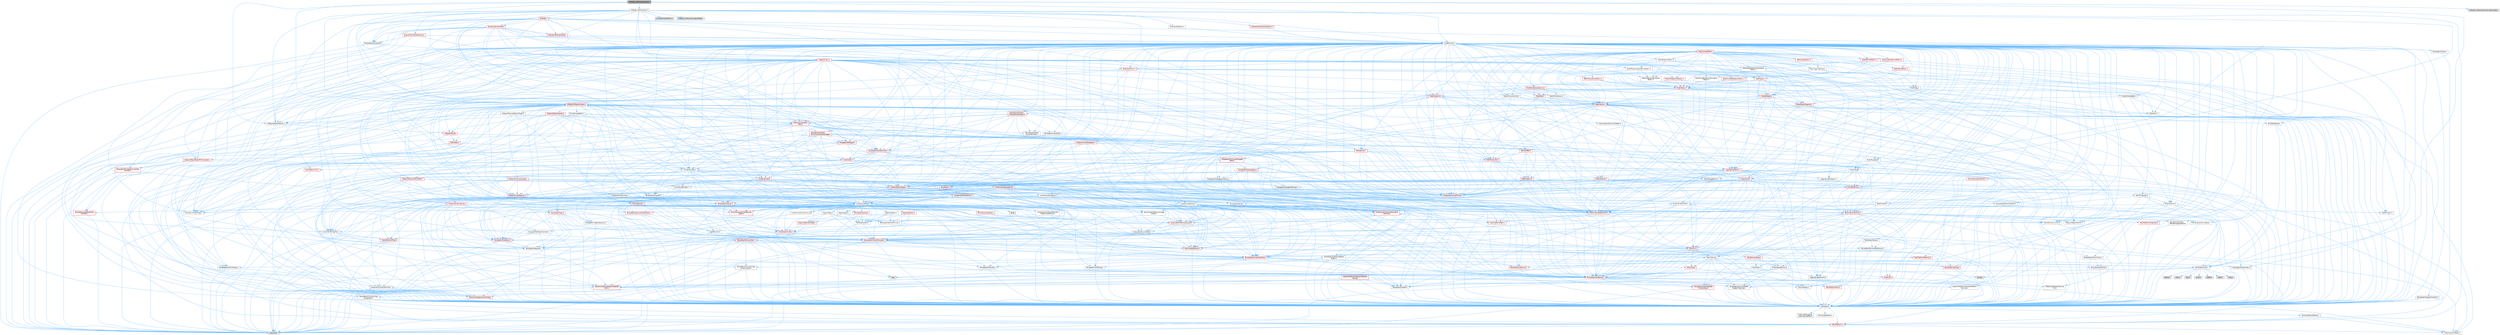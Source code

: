 digraph "K2Node_CallArrayFunction.h"
{
 // INTERACTIVE_SVG=YES
 // LATEX_PDF_SIZE
  bgcolor="transparent";
  edge [fontname=Helvetica,fontsize=10,labelfontname=Helvetica,labelfontsize=10];
  node [fontname=Helvetica,fontsize=10,shape=box,height=0.2,width=0.4];
  Node1 [id="Node000001",label="K2Node_CallArrayFunction.h",height=0.2,width=0.4,color="gray40", fillcolor="grey60", style="filled", fontcolor="black",tooltip=" "];
  Node1 -> Node2 [id="edge1_Node000001_Node000002",color="steelblue1",style="solid",tooltip=" "];
  Node2 [id="Node000002",label="Containers/Array.h",height=0.2,width=0.4,color="grey40", fillcolor="white", style="filled",URL="$df/dd0/Array_8h.html",tooltip=" "];
  Node2 -> Node3 [id="edge2_Node000002_Node000003",color="steelblue1",style="solid",tooltip=" "];
  Node3 [id="Node000003",label="CoreTypes.h",height=0.2,width=0.4,color="grey40", fillcolor="white", style="filled",URL="$dc/dec/CoreTypes_8h.html",tooltip=" "];
  Node3 -> Node4 [id="edge3_Node000003_Node000004",color="steelblue1",style="solid",tooltip=" "];
  Node4 [id="Node000004",label="HAL/Platform.h",height=0.2,width=0.4,color="red", fillcolor="#FFF0F0", style="filled",URL="$d9/dd0/Platform_8h.html",tooltip=" "];
  Node4 -> Node7 [id="edge4_Node000004_Node000007",color="steelblue1",style="solid",tooltip=" "];
  Node7 [id="Node000007",label="type_traits",height=0.2,width=0.4,color="grey60", fillcolor="#E0E0E0", style="filled",tooltip=" "];
  Node4 -> Node8 [id="edge5_Node000004_Node000008",color="steelblue1",style="solid",tooltip=" "];
  Node8 [id="Node000008",label="PreprocessorHelpers.h",height=0.2,width=0.4,color="grey40", fillcolor="white", style="filled",URL="$db/ddb/PreprocessorHelpers_8h.html",tooltip=" "];
  Node3 -> Node14 [id="edge6_Node000003_Node000014",color="steelblue1",style="solid",tooltip=" "];
  Node14 [id="Node000014",label="ProfilingDebugging\l/UMemoryDefines.h",height=0.2,width=0.4,color="grey40", fillcolor="white", style="filled",URL="$d2/da2/UMemoryDefines_8h.html",tooltip=" "];
  Node3 -> Node15 [id="edge7_Node000003_Node000015",color="steelblue1",style="solid",tooltip=" "];
  Node15 [id="Node000015",label="Misc/CoreMiscDefines.h",height=0.2,width=0.4,color="grey40", fillcolor="white", style="filled",URL="$da/d38/CoreMiscDefines_8h.html",tooltip=" "];
  Node15 -> Node4 [id="edge8_Node000015_Node000004",color="steelblue1",style="solid",tooltip=" "];
  Node15 -> Node8 [id="edge9_Node000015_Node000008",color="steelblue1",style="solid",tooltip=" "];
  Node3 -> Node16 [id="edge10_Node000003_Node000016",color="steelblue1",style="solid",tooltip=" "];
  Node16 [id="Node000016",label="Misc/CoreDefines.h",height=0.2,width=0.4,color="grey40", fillcolor="white", style="filled",URL="$d3/dd2/CoreDefines_8h.html",tooltip=" "];
  Node2 -> Node17 [id="edge11_Node000002_Node000017",color="steelblue1",style="solid",tooltip=" "];
  Node17 [id="Node000017",label="Misc/AssertionMacros.h",height=0.2,width=0.4,color="red", fillcolor="#FFF0F0", style="filled",URL="$d0/dfa/AssertionMacros_8h.html",tooltip=" "];
  Node17 -> Node3 [id="edge12_Node000017_Node000003",color="steelblue1",style="solid",tooltip=" "];
  Node17 -> Node4 [id="edge13_Node000017_Node000004",color="steelblue1",style="solid",tooltip=" "];
  Node17 -> Node18 [id="edge14_Node000017_Node000018",color="steelblue1",style="solid",tooltip=" "];
  Node18 [id="Node000018",label="HAL/PlatformMisc.h",height=0.2,width=0.4,color="red", fillcolor="#FFF0F0", style="filled",URL="$d0/df5/PlatformMisc_8h.html",tooltip=" "];
  Node18 -> Node3 [id="edge15_Node000018_Node000003",color="steelblue1",style="solid",tooltip=" "];
  Node17 -> Node8 [id="edge16_Node000017_Node000008",color="steelblue1",style="solid",tooltip=" "];
  Node17 -> Node54 [id="edge17_Node000017_Node000054",color="steelblue1",style="solid",tooltip=" "];
  Node54 [id="Node000054",label="Templates/EnableIf.h",height=0.2,width=0.4,color="grey40", fillcolor="white", style="filled",URL="$d7/d60/EnableIf_8h.html",tooltip=" "];
  Node54 -> Node3 [id="edge18_Node000054_Node000003",color="steelblue1",style="solid",tooltip=" "];
  Node17 -> Node55 [id="edge19_Node000017_Node000055",color="steelblue1",style="solid",tooltip=" "];
  Node55 [id="Node000055",label="Templates/IsArrayOrRefOf\lTypeByPredicate.h",height=0.2,width=0.4,color="grey40", fillcolor="white", style="filled",URL="$d6/da1/IsArrayOrRefOfTypeByPredicate_8h.html",tooltip=" "];
  Node55 -> Node3 [id="edge20_Node000055_Node000003",color="steelblue1",style="solid",tooltip=" "];
  Node17 -> Node56 [id="edge21_Node000017_Node000056",color="steelblue1",style="solid",tooltip=" "];
  Node56 [id="Node000056",label="Templates/IsValidVariadic\lFunctionArg.h",height=0.2,width=0.4,color="red", fillcolor="#FFF0F0", style="filled",URL="$d0/dc8/IsValidVariadicFunctionArg_8h.html",tooltip=" "];
  Node56 -> Node3 [id="edge22_Node000056_Node000003",color="steelblue1",style="solid",tooltip=" "];
  Node56 -> Node7 [id="edge23_Node000056_Node000007",color="steelblue1",style="solid",tooltip=" "];
  Node17 -> Node58 [id="edge24_Node000017_Node000058",color="steelblue1",style="solid",tooltip=" "];
  Node58 [id="Node000058",label="Traits/IsCharEncodingCompatible\lWith.h",height=0.2,width=0.4,color="red", fillcolor="#FFF0F0", style="filled",URL="$df/dd1/IsCharEncodingCompatibleWith_8h.html",tooltip=" "];
  Node58 -> Node7 [id="edge25_Node000058_Node000007",color="steelblue1",style="solid",tooltip=" "];
  Node17 -> Node60 [id="edge26_Node000017_Node000060",color="steelblue1",style="solid",tooltip=" "];
  Node60 [id="Node000060",label="Misc/VarArgs.h",height=0.2,width=0.4,color="grey40", fillcolor="white", style="filled",URL="$d5/d6f/VarArgs_8h.html",tooltip=" "];
  Node60 -> Node3 [id="edge27_Node000060_Node000003",color="steelblue1",style="solid",tooltip=" "];
  Node2 -> Node68 [id="edge28_Node000002_Node000068",color="steelblue1",style="solid",tooltip=" "];
  Node68 [id="Node000068",label="Misc/IntrusiveUnsetOptional\lState.h",height=0.2,width=0.4,color="red", fillcolor="#FFF0F0", style="filled",URL="$d2/d0a/IntrusiveUnsetOptionalState_8h.html",tooltip=" "];
  Node2 -> Node70 [id="edge29_Node000002_Node000070",color="steelblue1",style="solid",tooltip=" "];
  Node70 [id="Node000070",label="Misc/ReverseIterate.h",height=0.2,width=0.4,color="red", fillcolor="#FFF0F0", style="filled",URL="$db/de3/ReverseIterate_8h.html",tooltip=" "];
  Node70 -> Node4 [id="edge30_Node000070_Node000004",color="steelblue1",style="solid",tooltip=" "];
  Node2 -> Node72 [id="edge31_Node000002_Node000072",color="steelblue1",style="solid",tooltip=" "];
  Node72 [id="Node000072",label="HAL/UnrealMemory.h",height=0.2,width=0.4,color="red", fillcolor="#FFF0F0", style="filled",URL="$d9/d96/UnrealMemory_8h.html",tooltip=" "];
  Node72 -> Node3 [id="edge32_Node000072_Node000003",color="steelblue1",style="solid",tooltip=" "];
  Node72 -> Node76 [id="edge33_Node000072_Node000076",color="steelblue1",style="solid",tooltip=" "];
  Node76 [id="Node000076",label="HAL/MemoryBase.h",height=0.2,width=0.4,color="red", fillcolor="#FFF0F0", style="filled",URL="$d6/d9f/MemoryBase_8h.html",tooltip=" "];
  Node76 -> Node3 [id="edge34_Node000076_Node000003",color="steelblue1",style="solid",tooltip=" "];
  Node76 -> Node47 [id="edge35_Node000076_Node000047",color="steelblue1",style="solid",tooltip=" "];
  Node47 [id="Node000047",label="HAL/PlatformAtomics.h",height=0.2,width=0.4,color="red", fillcolor="#FFF0F0", style="filled",URL="$d3/d36/PlatformAtomics_8h.html",tooltip=" "];
  Node47 -> Node3 [id="edge36_Node000047_Node000003",color="steelblue1",style="solid",tooltip=" "];
  Node76 -> Node30 [id="edge37_Node000076_Node000030",color="steelblue1",style="solid",tooltip=" "];
  Node30 [id="Node000030",label="HAL/PlatformCrt.h",height=0.2,width=0.4,color="grey40", fillcolor="white", style="filled",URL="$d8/d75/PlatformCrt_8h.html",tooltip=" "];
  Node30 -> Node31 [id="edge38_Node000030_Node000031",color="steelblue1",style="solid",tooltip=" "];
  Node31 [id="Node000031",label="new",height=0.2,width=0.4,color="grey60", fillcolor="#E0E0E0", style="filled",tooltip=" "];
  Node30 -> Node32 [id="edge39_Node000030_Node000032",color="steelblue1",style="solid",tooltip=" "];
  Node32 [id="Node000032",label="wchar.h",height=0.2,width=0.4,color="grey60", fillcolor="#E0E0E0", style="filled",tooltip=" "];
  Node30 -> Node33 [id="edge40_Node000030_Node000033",color="steelblue1",style="solid",tooltip=" "];
  Node33 [id="Node000033",label="stddef.h",height=0.2,width=0.4,color="grey60", fillcolor="#E0E0E0", style="filled",tooltip=" "];
  Node30 -> Node34 [id="edge41_Node000030_Node000034",color="steelblue1",style="solid",tooltip=" "];
  Node34 [id="Node000034",label="stdlib.h",height=0.2,width=0.4,color="grey60", fillcolor="#E0E0E0", style="filled",tooltip=" "];
  Node30 -> Node35 [id="edge42_Node000030_Node000035",color="steelblue1",style="solid",tooltip=" "];
  Node35 [id="Node000035",label="stdio.h",height=0.2,width=0.4,color="grey60", fillcolor="#E0E0E0", style="filled",tooltip=" "];
  Node30 -> Node36 [id="edge43_Node000030_Node000036",color="steelblue1",style="solid",tooltip=" "];
  Node36 [id="Node000036",label="stdarg.h",height=0.2,width=0.4,color="grey60", fillcolor="#E0E0E0", style="filled",tooltip=" "];
  Node30 -> Node37 [id="edge44_Node000030_Node000037",color="steelblue1",style="solid",tooltip=" "];
  Node37 [id="Node000037",label="math.h",height=0.2,width=0.4,color="grey60", fillcolor="#E0E0E0", style="filled",tooltip=" "];
  Node30 -> Node38 [id="edge45_Node000030_Node000038",color="steelblue1",style="solid",tooltip=" "];
  Node38 [id="Node000038",label="float.h",height=0.2,width=0.4,color="grey60", fillcolor="#E0E0E0", style="filled",tooltip=" "];
  Node30 -> Node39 [id="edge46_Node000030_Node000039",color="steelblue1",style="solid",tooltip=" "];
  Node39 [id="Node000039",label="string.h",height=0.2,width=0.4,color="grey60", fillcolor="#E0E0E0", style="filled",tooltip=" "];
  Node76 -> Node77 [id="edge47_Node000076_Node000077",color="steelblue1",style="solid",tooltip=" "];
  Node77 [id="Node000077",label="Misc/Exec.h",height=0.2,width=0.4,color="grey40", fillcolor="white", style="filled",URL="$de/ddb/Exec_8h.html",tooltip=" "];
  Node77 -> Node3 [id="edge48_Node000077_Node000003",color="steelblue1",style="solid",tooltip=" "];
  Node77 -> Node17 [id="edge49_Node000077_Node000017",color="steelblue1",style="solid",tooltip=" "];
  Node76 -> Node78 [id="edge50_Node000076_Node000078",color="steelblue1",style="solid",tooltip=" "];
  Node78 [id="Node000078",label="Misc/OutputDevice.h",height=0.2,width=0.4,color="grey40", fillcolor="white", style="filled",URL="$d7/d32/OutputDevice_8h.html",tooltip=" "];
  Node78 -> Node25 [id="edge51_Node000078_Node000025",color="steelblue1",style="solid",tooltip=" "];
  Node25 [id="Node000025",label="CoreFwd.h",height=0.2,width=0.4,color="red", fillcolor="#FFF0F0", style="filled",URL="$d1/d1e/CoreFwd_8h.html",tooltip=" "];
  Node25 -> Node3 [id="edge52_Node000025_Node000003",color="steelblue1",style="solid",tooltip=" "];
  Node25 -> Node26 [id="edge53_Node000025_Node000026",color="steelblue1",style="solid",tooltip=" "];
  Node26 [id="Node000026",label="Containers/ContainersFwd.h",height=0.2,width=0.4,color="grey40", fillcolor="white", style="filled",URL="$d4/d0a/ContainersFwd_8h.html",tooltip=" "];
  Node26 -> Node4 [id="edge54_Node000026_Node000004",color="steelblue1",style="solid",tooltip=" "];
  Node26 -> Node3 [id="edge55_Node000026_Node000003",color="steelblue1",style="solid",tooltip=" "];
  Node26 -> Node23 [id="edge56_Node000026_Node000023",color="steelblue1",style="solid",tooltip=" "];
  Node23 [id="Node000023",label="Traits/IsContiguousContainer.h",height=0.2,width=0.4,color="red", fillcolor="#FFF0F0", style="filled",URL="$d5/d3c/IsContiguousContainer_8h.html",tooltip=" "];
  Node23 -> Node3 [id="edge57_Node000023_Node000003",color="steelblue1",style="solid",tooltip=" "];
  Node25 -> Node28 [id="edge58_Node000025_Node000028",color="steelblue1",style="solid",tooltip=" "];
  Node28 [id="Node000028",label="UObject/UObjectHierarchy\lFwd.h",height=0.2,width=0.4,color="grey40", fillcolor="white", style="filled",URL="$d3/d13/UObjectHierarchyFwd_8h.html",tooltip=" "];
  Node78 -> Node3 [id="edge59_Node000078_Node000003",color="steelblue1",style="solid",tooltip=" "];
  Node78 -> Node79 [id="edge60_Node000078_Node000079",color="steelblue1",style="solid",tooltip=" "];
  Node79 [id="Node000079",label="Logging/LogVerbosity.h",height=0.2,width=0.4,color="grey40", fillcolor="white", style="filled",URL="$d2/d8f/LogVerbosity_8h.html",tooltip=" "];
  Node79 -> Node3 [id="edge61_Node000079_Node000003",color="steelblue1",style="solid",tooltip=" "];
  Node78 -> Node60 [id="edge62_Node000078_Node000060",color="steelblue1",style="solid",tooltip=" "];
  Node78 -> Node55 [id="edge63_Node000078_Node000055",color="steelblue1",style="solid",tooltip=" "];
  Node78 -> Node56 [id="edge64_Node000078_Node000056",color="steelblue1",style="solid",tooltip=" "];
  Node78 -> Node58 [id="edge65_Node000078_Node000058",color="steelblue1",style="solid",tooltip=" "];
  Node72 -> Node89 [id="edge66_Node000072_Node000089",color="steelblue1",style="solid",tooltip=" "];
  Node89 [id="Node000089",label="HAL/PlatformMemory.h",height=0.2,width=0.4,color="red", fillcolor="#FFF0F0", style="filled",URL="$de/d68/PlatformMemory_8h.html",tooltip=" "];
  Node89 -> Node3 [id="edge67_Node000089_Node000003",color="steelblue1",style="solid",tooltip=" "];
  Node72 -> Node92 [id="edge68_Node000072_Node000092",color="steelblue1",style="solid",tooltip=" "];
  Node92 [id="Node000092",label="Templates/IsPointer.h",height=0.2,width=0.4,color="grey40", fillcolor="white", style="filled",URL="$d7/d05/IsPointer_8h.html",tooltip=" "];
  Node92 -> Node3 [id="edge69_Node000092_Node000003",color="steelblue1",style="solid",tooltip=" "];
  Node2 -> Node93 [id="edge70_Node000002_Node000093",color="steelblue1",style="solid",tooltip=" "];
  Node93 [id="Node000093",label="Templates/UnrealTypeTraits.h",height=0.2,width=0.4,color="red", fillcolor="#FFF0F0", style="filled",URL="$d2/d2d/UnrealTypeTraits_8h.html",tooltip=" "];
  Node93 -> Node3 [id="edge71_Node000093_Node000003",color="steelblue1",style="solid",tooltip=" "];
  Node93 -> Node92 [id="edge72_Node000093_Node000092",color="steelblue1",style="solid",tooltip=" "];
  Node93 -> Node17 [id="edge73_Node000093_Node000017",color="steelblue1",style="solid",tooltip=" "];
  Node93 -> Node85 [id="edge74_Node000093_Node000085",color="steelblue1",style="solid",tooltip=" "];
  Node85 [id="Node000085",label="Templates/AndOrNot.h",height=0.2,width=0.4,color="grey40", fillcolor="white", style="filled",URL="$db/d0a/AndOrNot_8h.html",tooltip=" "];
  Node85 -> Node3 [id="edge75_Node000085_Node000003",color="steelblue1",style="solid",tooltip=" "];
  Node93 -> Node54 [id="edge76_Node000093_Node000054",color="steelblue1",style="solid",tooltip=" "];
  Node93 -> Node94 [id="edge77_Node000093_Node000094",color="steelblue1",style="solid",tooltip=" "];
  Node94 [id="Node000094",label="Templates/IsArithmetic.h",height=0.2,width=0.4,color="grey40", fillcolor="white", style="filled",URL="$d2/d5d/IsArithmetic_8h.html",tooltip=" "];
  Node94 -> Node3 [id="edge78_Node000094_Node000003",color="steelblue1",style="solid",tooltip=" "];
  Node93 -> Node96 [id="edge79_Node000093_Node000096",color="steelblue1",style="solid",tooltip=" "];
  Node96 [id="Node000096",label="Templates/IsPODType.h",height=0.2,width=0.4,color="grey40", fillcolor="white", style="filled",URL="$d7/db1/IsPODType_8h.html",tooltip=" "];
  Node96 -> Node3 [id="edge80_Node000096_Node000003",color="steelblue1",style="solid",tooltip=" "];
  Node93 -> Node97 [id="edge81_Node000093_Node000097",color="steelblue1",style="solid",tooltip=" "];
  Node97 [id="Node000097",label="Templates/IsUECoreType.h",height=0.2,width=0.4,color="grey40", fillcolor="white", style="filled",URL="$d1/db8/IsUECoreType_8h.html",tooltip=" "];
  Node97 -> Node3 [id="edge82_Node000097_Node000003",color="steelblue1",style="solid",tooltip=" "];
  Node97 -> Node7 [id="edge83_Node000097_Node000007",color="steelblue1",style="solid",tooltip=" "];
  Node93 -> Node86 [id="edge84_Node000093_Node000086",color="steelblue1",style="solid",tooltip=" "];
  Node86 [id="Node000086",label="Templates/IsTriviallyCopy\lConstructible.h",height=0.2,width=0.4,color="grey40", fillcolor="white", style="filled",URL="$d3/d78/IsTriviallyCopyConstructible_8h.html",tooltip=" "];
  Node86 -> Node3 [id="edge85_Node000086_Node000003",color="steelblue1",style="solid",tooltip=" "];
  Node86 -> Node7 [id="edge86_Node000086_Node000007",color="steelblue1",style="solid",tooltip=" "];
  Node2 -> Node98 [id="edge87_Node000002_Node000098",color="steelblue1",style="solid",tooltip=" "];
  Node98 [id="Node000098",label="Templates/UnrealTemplate.h",height=0.2,width=0.4,color="red", fillcolor="#FFF0F0", style="filled",URL="$d4/d24/UnrealTemplate_8h.html",tooltip=" "];
  Node98 -> Node3 [id="edge88_Node000098_Node000003",color="steelblue1",style="solid",tooltip=" "];
  Node98 -> Node92 [id="edge89_Node000098_Node000092",color="steelblue1",style="solid",tooltip=" "];
  Node98 -> Node72 [id="edge90_Node000098_Node000072",color="steelblue1",style="solid",tooltip=" "];
  Node98 -> Node93 [id="edge91_Node000098_Node000093",color="steelblue1",style="solid",tooltip=" "];
  Node98 -> Node101 [id="edge92_Node000098_Node000101",color="steelblue1",style="solid",tooltip=" "];
  Node101 [id="Node000101",label="Templates/RemoveReference.h",height=0.2,width=0.4,color="grey40", fillcolor="white", style="filled",URL="$da/dbe/RemoveReference_8h.html",tooltip=" "];
  Node101 -> Node3 [id="edge93_Node000101_Node000003",color="steelblue1",style="solid",tooltip=" "];
  Node98 -> Node62 [id="edge94_Node000098_Node000062",color="steelblue1",style="solid",tooltip=" "];
  Node62 [id="Node000062",label="Templates/Requires.h",height=0.2,width=0.4,color="grey40", fillcolor="white", style="filled",URL="$dc/d96/Requires_8h.html",tooltip=" "];
  Node62 -> Node54 [id="edge95_Node000062_Node000054",color="steelblue1",style="solid",tooltip=" "];
  Node62 -> Node7 [id="edge96_Node000062_Node000007",color="steelblue1",style="solid",tooltip=" "];
  Node98 -> Node102 [id="edge97_Node000098_Node000102",color="steelblue1",style="solid",tooltip=" "];
  Node102 [id="Node000102",label="Templates/TypeCompatible\lBytes.h",height=0.2,width=0.4,color="grey40", fillcolor="white", style="filled",URL="$df/d0a/TypeCompatibleBytes_8h.html",tooltip=" "];
  Node102 -> Node3 [id="edge98_Node000102_Node000003",color="steelblue1",style="solid",tooltip=" "];
  Node102 -> Node39 [id="edge99_Node000102_Node000039",color="steelblue1",style="solid",tooltip=" "];
  Node102 -> Node31 [id="edge100_Node000102_Node000031",color="steelblue1",style="solid",tooltip=" "];
  Node102 -> Node7 [id="edge101_Node000102_Node000007",color="steelblue1",style="solid",tooltip=" "];
  Node98 -> Node23 [id="edge102_Node000098_Node000023",color="steelblue1",style="solid",tooltip=" "];
  Node98 -> Node7 [id="edge103_Node000098_Node000007",color="steelblue1",style="solid",tooltip=" "];
  Node2 -> Node104 [id="edge104_Node000002_Node000104",color="steelblue1",style="solid",tooltip=" "];
  Node104 [id="Node000104",label="Containers/AllowShrinking.h",height=0.2,width=0.4,color="grey40", fillcolor="white", style="filled",URL="$d7/d1a/AllowShrinking_8h.html",tooltip=" "];
  Node104 -> Node3 [id="edge105_Node000104_Node000003",color="steelblue1",style="solid",tooltip=" "];
  Node2 -> Node105 [id="edge106_Node000002_Node000105",color="steelblue1",style="solid",tooltip=" "];
  Node105 [id="Node000105",label="Containers/ContainerAllocation\lPolicies.h",height=0.2,width=0.4,color="red", fillcolor="#FFF0F0", style="filled",URL="$d7/dff/ContainerAllocationPolicies_8h.html",tooltip=" "];
  Node105 -> Node3 [id="edge107_Node000105_Node000003",color="steelblue1",style="solid",tooltip=" "];
  Node105 -> Node105 [id="edge108_Node000105_Node000105",color="steelblue1",style="solid",tooltip=" "];
  Node105 -> Node107 [id="edge109_Node000105_Node000107",color="steelblue1",style="solid",tooltip=" "];
  Node107 [id="Node000107",label="HAL/PlatformMath.h",height=0.2,width=0.4,color="red", fillcolor="#FFF0F0", style="filled",URL="$dc/d53/PlatformMath_8h.html",tooltip=" "];
  Node107 -> Node3 [id="edge110_Node000107_Node000003",color="steelblue1",style="solid",tooltip=" "];
  Node105 -> Node72 [id="edge111_Node000105_Node000072",color="steelblue1",style="solid",tooltip=" "];
  Node105 -> Node40 [id="edge112_Node000105_Node000040",color="steelblue1",style="solid",tooltip=" "];
  Node40 [id="Node000040",label="Math/NumericLimits.h",height=0.2,width=0.4,color="grey40", fillcolor="white", style="filled",URL="$df/d1b/NumericLimits_8h.html",tooltip=" "];
  Node40 -> Node3 [id="edge113_Node000040_Node000003",color="steelblue1",style="solid",tooltip=" "];
  Node105 -> Node17 [id="edge114_Node000105_Node000017",color="steelblue1",style="solid",tooltip=" "];
  Node105 -> Node116 [id="edge115_Node000105_Node000116",color="steelblue1",style="solid",tooltip=" "];
  Node116 [id="Node000116",label="Templates/MemoryOps.h",height=0.2,width=0.4,color="red", fillcolor="#FFF0F0", style="filled",URL="$db/dea/MemoryOps_8h.html",tooltip=" "];
  Node116 -> Node3 [id="edge116_Node000116_Node000003",color="steelblue1",style="solid",tooltip=" "];
  Node116 -> Node72 [id="edge117_Node000116_Node000072",color="steelblue1",style="solid",tooltip=" "];
  Node116 -> Node87 [id="edge118_Node000116_Node000087",color="steelblue1",style="solid",tooltip=" "];
  Node87 [id="Node000087",label="Templates/IsTriviallyCopy\lAssignable.h",height=0.2,width=0.4,color="grey40", fillcolor="white", style="filled",URL="$d2/df2/IsTriviallyCopyAssignable_8h.html",tooltip=" "];
  Node87 -> Node3 [id="edge119_Node000087_Node000003",color="steelblue1",style="solid",tooltip=" "];
  Node87 -> Node7 [id="edge120_Node000087_Node000007",color="steelblue1",style="solid",tooltip=" "];
  Node116 -> Node86 [id="edge121_Node000116_Node000086",color="steelblue1",style="solid",tooltip=" "];
  Node116 -> Node62 [id="edge122_Node000116_Node000062",color="steelblue1",style="solid",tooltip=" "];
  Node116 -> Node93 [id="edge123_Node000116_Node000093",color="steelblue1",style="solid",tooltip=" "];
  Node116 -> Node31 [id="edge124_Node000116_Node000031",color="steelblue1",style="solid",tooltip=" "];
  Node116 -> Node7 [id="edge125_Node000116_Node000007",color="steelblue1",style="solid",tooltip=" "];
  Node105 -> Node102 [id="edge126_Node000105_Node000102",color="steelblue1",style="solid",tooltip=" "];
  Node105 -> Node7 [id="edge127_Node000105_Node000007",color="steelblue1",style="solid",tooltip=" "];
  Node2 -> Node117 [id="edge128_Node000002_Node000117",color="steelblue1",style="solid",tooltip=" "];
  Node117 [id="Node000117",label="Containers/ContainerElement\lTypeCompatibility.h",height=0.2,width=0.4,color="grey40", fillcolor="white", style="filled",URL="$df/ddf/ContainerElementTypeCompatibility_8h.html",tooltip=" "];
  Node117 -> Node3 [id="edge129_Node000117_Node000003",color="steelblue1",style="solid",tooltip=" "];
  Node117 -> Node93 [id="edge130_Node000117_Node000093",color="steelblue1",style="solid",tooltip=" "];
  Node2 -> Node118 [id="edge131_Node000002_Node000118",color="steelblue1",style="solid",tooltip=" "];
  Node118 [id="Node000118",label="Serialization/Archive.h",height=0.2,width=0.4,color="red", fillcolor="#FFF0F0", style="filled",URL="$d7/d3b/Archive_8h.html",tooltip=" "];
  Node118 -> Node25 [id="edge132_Node000118_Node000025",color="steelblue1",style="solid",tooltip=" "];
  Node118 -> Node3 [id="edge133_Node000118_Node000003",color="steelblue1",style="solid",tooltip=" "];
  Node118 -> Node119 [id="edge134_Node000118_Node000119",color="steelblue1",style="solid",tooltip=" "];
  Node119 [id="Node000119",label="HAL/PlatformProperties.h",height=0.2,width=0.4,color="red", fillcolor="#FFF0F0", style="filled",URL="$d9/db0/PlatformProperties_8h.html",tooltip=" "];
  Node119 -> Node3 [id="edge135_Node000119_Node000003",color="steelblue1",style="solid",tooltip=" "];
  Node118 -> Node122 [id="edge136_Node000118_Node000122",color="steelblue1",style="solid",tooltip=" "];
  Node122 [id="Node000122",label="Internationalization\l/TextNamespaceFwd.h",height=0.2,width=0.4,color="grey40", fillcolor="white", style="filled",URL="$d8/d97/TextNamespaceFwd_8h.html",tooltip=" "];
  Node122 -> Node3 [id="edge137_Node000122_Node000003",color="steelblue1",style="solid",tooltip=" "];
  Node118 -> Node17 [id="edge138_Node000118_Node000017",color="steelblue1",style="solid",tooltip=" "];
  Node118 -> Node123 [id="edge139_Node000118_Node000123",color="steelblue1",style="solid",tooltip=" "];
  Node123 [id="Node000123",label="Misc/EngineVersionBase.h",height=0.2,width=0.4,color="grey40", fillcolor="white", style="filled",URL="$d5/d2b/EngineVersionBase_8h.html",tooltip=" "];
  Node123 -> Node3 [id="edge140_Node000123_Node000003",color="steelblue1",style="solid",tooltip=" "];
  Node118 -> Node60 [id="edge141_Node000118_Node000060",color="steelblue1",style="solid",tooltip=" "];
  Node118 -> Node54 [id="edge142_Node000118_Node000054",color="steelblue1",style="solid",tooltip=" "];
  Node118 -> Node55 [id="edge143_Node000118_Node000055",color="steelblue1",style="solid",tooltip=" "];
  Node118 -> Node126 [id="edge144_Node000118_Node000126",color="steelblue1",style="solid",tooltip=" "];
  Node126 [id="Node000126",label="Templates/IsEnumClass.h",height=0.2,width=0.4,color="grey40", fillcolor="white", style="filled",URL="$d7/d15/IsEnumClass_8h.html",tooltip=" "];
  Node126 -> Node3 [id="edge145_Node000126_Node000003",color="steelblue1",style="solid",tooltip=" "];
  Node126 -> Node85 [id="edge146_Node000126_Node000085",color="steelblue1",style="solid",tooltip=" "];
  Node118 -> Node56 [id="edge147_Node000118_Node000056",color="steelblue1",style="solid",tooltip=" "];
  Node118 -> Node98 [id="edge148_Node000118_Node000098",color="steelblue1",style="solid",tooltip=" "];
  Node118 -> Node58 [id="edge149_Node000118_Node000058",color="steelblue1",style="solid",tooltip=" "];
  Node118 -> Node127 [id="edge150_Node000118_Node000127",color="steelblue1",style="solid",tooltip=" "];
  Node127 [id="Node000127",label="UObject/ObjectVersion.h",height=0.2,width=0.4,color="grey40", fillcolor="white", style="filled",URL="$da/d63/ObjectVersion_8h.html",tooltip=" "];
  Node127 -> Node3 [id="edge151_Node000127_Node000003",color="steelblue1",style="solid",tooltip=" "];
  Node2 -> Node128 [id="edge152_Node000002_Node000128",color="steelblue1",style="solid",tooltip=" "];
  Node128 [id="Node000128",label="Serialization/MemoryImage\lWriter.h",height=0.2,width=0.4,color="grey40", fillcolor="white", style="filled",URL="$d0/d08/MemoryImageWriter_8h.html",tooltip=" "];
  Node128 -> Node3 [id="edge153_Node000128_Node000003",color="steelblue1",style="solid",tooltip=" "];
  Node128 -> Node129 [id="edge154_Node000128_Node000129",color="steelblue1",style="solid",tooltip=" "];
  Node129 [id="Node000129",label="Serialization/MemoryLayout.h",height=0.2,width=0.4,color="red", fillcolor="#FFF0F0", style="filled",URL="$d7/d66/MemoryLayout_8h.html",tooltip=" "];
  Node129 -> Node132 [id="edge155_Node000129_Node000132",color="steelblue1",style="solid",tooltip=" "];
  Node132 [id="Node000132",label="Containers/EnumAsByte.h",height=0.2,width=0.4,color="grey40", fillcolor="white", style="filled",URL="$d6/d9a/EnumAsByte_8h.html",tooltip=" "];
  Node132 -> Node3 [id="edge156_Node000132_Node000003",color="steelblue1",style="solid",tooltip=" "];
  Node132 -> Node96 [id="edge157_Node000132_Node000096",color="steelblue1",style="solid",tooltip=" "];
  Node132 -> Node133 [id="edge158_Node000132_Node000133",color="steelblue1",style="solid",tooltip=" "];
  Node133 [id="Node000133",label="Templates/TypeHash.h",height=0.2,width=0.4,color="red", fillcolor="#FFF0F0", style="filled",URL="$d1/d62/TypeHash_8h.html",tooltip=" "];
  Node133 -> Node3 [id="edge159_Node000133_Node000003",color="steelblue1",style="solid",tooltip=" "];
  Node133 -> Node62 [id="edge160_Node000133_Node000062",color="steelblue1",style="solid",tooltip=" "];
  Node133 -> Node134 [id="edge161_Node000133_Node000134",color="steelblue1",style="solid",tooltip=" "];
  Node134 [id="Node000134",label="Misc/Crc.h",height=0.2,width=0.4,color="red", fillcolor="#FFF0F0", style="filled",URL="$d4/dd2/Crc_8h.html",tooltip=" "];
  Node134 -> Node3 [id="edge162_Node000134_Node000003",color="steelblue1",style="solid",tooltip=" "];
  Node134 -> Node74 [id="edge163_Node000134_Node000074",color="steelblue1",style="solid",tooltip=" "];
  Node74 [id="Node000074",label="HAL/PlatformString.h",height=0.2,width=0.4,color="red", fillcolor="#FFF0F0", style="filled",URL="$db/db5/PlatformString_8h.html",tooltip=" "];
  Node74 -> Node3 [id="edge164_Node000074_Node000003",color="steelblue1",style="solid",tooltip=" "];
  Node134 -> Node17 [id="edge165_Node000134_Node000017",color="steelblue1",style="solid",tooltip=" "];
  Node134 -> Node135 [id="edge166_Node000134_Node000135",color="steelblue1",style="solid",tooltip=" "];
  Node135 [id="Node000135",label="Misc/CString.h",height=0.2,width=0.4,color="grey40", fillcolor="white", style="filled",URL="$d2/d49/CString_8h.html",tooltip=" "];
  Node135 -> Node3 [id="edge167_Node000135_Node000003",color="steelblue1",style="solid",tooltip=" "];
  Node135 -> Node30 [id="edge168_Node000135_Node000030",color="steelblue1",style="solid",tooltip=" "];
  Node135 -> Node74 [id="edge169_Node000135_Node000074",color="steelblue1",style="solid",tooltip=" "];
  Node135 -> Node17 [id="edge170_Node000135_Node000017",color="steelblue1",style="solid",tooltip=" "];
  Node135 -> Node136 [id="edge171_Node000135_Node000136",color="steelblue1",style="solid",tooltip=" "];
  Node136 [id="Node000136",label="Misc/Char.h",height=0.2,width=0.4,color="red", fillcolor="#FFF0F0", style="filled",URL="$d0/d58/Char_8h.html",tooltip=" "];
  Node136 -> Node3 [id="edge172_Node000136_Node000003",color="steelblue1",style="solid",tooltip=" "];
  Node136 -> Node7 [id="edge173_Node000136_Node000007",color="steelblue1",style="solid",tooltip=" "];
  Node135 -> Node60 [id="edge174_Node000135_Node000060",color="steelblue1",style="solid",tooltip=" "];
  Node135 -> Node55 [id="edge175_Node000135_Node000055",color="steelblue1",style="solid",tooltip=" "];
  Node135 -> Node56 [id="edge176_Node000135_Node000056",color="steelblue1",style="solid",tooltip=" "];
  Node135 -> Node58 [id="edge177_Node000135_Node000058",color="steelblue1",style="solid",tooltip=" "];
  Node134 -> Node136 [id="edge178_Node000134_Node000136",color="steelblue1",style="solid",tooltip=" "];
  Node134 -> Node93 [id="edge179_Node000134_Node000093",color="steelblue1",style="solid",tooltip=" "];
  Node133 -> Node7 [id="edge180_Node000133_Node000007",color="steelblue1",style="solid",tooltip=" "];
  Node129 -> Node20 [id="edge181_Node000129_Node000020",color="steelblue1",style="solid",tooltip=" "];
  Node20 [id="Node000020",label="Containers/StringFwd.h",height=0.2,width=0.4,color="grey40", fillcolor="white", style="filled",URL="$df/d37/StringFwd_8h.html",tooltip=" "];
  Node20 -> Node3 [id="edge182_Node000020_Node000003",color="steelblue1",style="solid",tooltip=" "];
  Node20 -> Node21 [id="edge183_Node000020_Node000021",color="steelblue1",style="solid",tooltip=" "];
  Node21 [id="Node000021",label="Traits/ElementType.h",height=0.2,width=0.4,color="red", fillcolor="#FFF0F0", style="filled",URL="$d5/d4f/ElementType_8h.html",tooltip=" "];
  Node21 -> Node4 [id="edge184_Node000021_Node000004",color="steelblue1",style="solid",tooltip=" "];
  Node21 -> Node7 [id="edge185_Node000021_Node000007",color="steelblue1",style="solid",tooltip=" "];
  Node20 -> Node23 [id="edge186_Node000020_Node000023",color="steelblue1",style="solid",tooltip=" "];
  Node129 -> Node72 [id="edge187_Node000129_Node000072",color="steelblue1",style="solid",tooltip=" "];
  Node129 -> Node54 [id="edge188_Node000129_Node000054",color="steelblue1",style="solid",tooltip=" "];
  Node129 -> Node98 [id="edge189_Node000129_Node000098",color="steelblue1",style="solid",tooltip=" "];
  Node2 -> Node142 [id="edge190_Node000002_Node000142",color="steelblue1",style="solid",tooltip=" "];
  Node142 [id="Node000142",label="Algo/Heapify.h",height=0.2,width=0.4,color="grey40", fillcolor="white", style="filled",URL="$d0/d2a/Heapify_8h.html",tooltip=" "];
  Node142 -> Node143 [id="edge191_Node000142_Node000143",color="steelblue1",style="solid",tooltip=" "];
  Node143 [id="Node000143",label="Algo/Impl/BinaryHeap.h",height=0.2,width=0.4,color="red", fillcolor="#FFF0F0", style="filled",URL="$d7/da3/Algo_2Impl_2BinaryHeap_8h.html",tooltip=" "];
  Node143 -> Node144 [id="edge192_Node000143_Node000144",color="steelblue1",style="solid",tooltip=" "];
  Node144 [id="Node000144",label="Templates/Invoke.h",height=0.2,width=0.4,color="red", fillcolor="#FFF0F0", style="filled",URL="$d7/deb/Invoke_8h.html",tooltip=" "];
  Node144 -> Node3 [id="edge193_Node000144_Node000003",color="steelblue1",style="solid",tooltip=" "];
  Node144 -> Node98 [id="edge194_Node000144_Node000098",color="steelblue1",style="solid",tooltip=" "];
  Node144 -> Node7 [id="edge195_Node000144_Node000007",color="steelblue1",style="solid",tooltip=" "];
  Node143 -> Node7 [id="edge196_Node000143_Node000007",color="steelblue1",style="solid",tooltip=" "];
  Node142 -> Node148 [id="edge197_Node000142_Node000148",color="steelblue1",style="solid",tooltip=" "];
  Node148 [id="Node000148",label="Templates/IdentityFunctor.h",height=0.2,width=0.4,color="grey40", fillcolor="white", style="filled",URL="$d7/d2e/IdentityFunctor_8h.html",tooltip=" "];
  Node148 -> Node4 [id="edge198_Node000148_Node000004",color="steelblue1",style="solid",tooltip=" "];
  Node142 -> Node144 [id="edge199_Node000142_Node000144",color="steelblue1",style="solid",tooltip=" "];
  Node142 -> Node149 [id="edge200_Node000142_Node000149",color="steelblue1",style="solid",tooltip=" "];
  Node149 [id="Node000149",label="Templates/Less.h",height=0.2,width=0.4,color="grey40", fillcolor="white", style="filled",URL="$de/dc8/Less_8h.html",tooltip=" "];
  Node149 -> Node3 [id="edge201_Node000149_Node000003",color="steelblue1",style="solid",tooltip=" "];
  Node149 -> Node98 [id="edge202_Node000149_Node000098",color="steelblue1",style="solid",tooltip=" "];
  Node142 -> Node98 [id="edge203_Node000142_Node000098",color="steelblue1",style="solid",tooltip=" "];
  Node2 -> Node150 [id="edge204_Node000002_Node000150",color="steelblue1",style="solid",tooltip=" "];
  Node150 [id="Node000150",label="Algo/HeapSort.h",height=0.2,width=0.4,color="grey40", fillcolor="white", style="filled",URL="$d3/d92/HeapSort_8h.html",tooltip=" "];
  Node150 -> Node143 [id="edge205_Node000150_Node000143",color="steelblue1",style="solid",tooltip=" "];
  Node150 -> Node148 [id="edge206_Node000150_Node000148",color="steelblue1",style="solid",tooltip=" "];
  Node150 -> Node149 [id="edge207_Node000150_Node000149",color="steelblue1",style="solid",tooltip=" "];
  Node150 -> Node98 [id="edge208_Node000150_Node000098",color="steelblue1",style="solid",tooltip=" "];
  Node2 -> Node151 [id="edge209_Node000002_Node000151",color="steelblue1",style="solid",tooltip=" "];
  Node151 [id="Node000151",label="Algo/IsHeap.h",height=0.2,width=0.4,color="grey40", fillcolor="white", style="filled",URL="$de/d32/IsHeap_8h.html",tooltip=" "];
  Node151 -> Node143 [id="edge210_Node000151_Node000143",color="steelblue1",style="solid",tooltip=" "];
  Node151 -> Node148 [id="edge211_Node000151_Node000148",color="steelblue1",style="solid",tooltip=" "];
  Node151 -> Node144 [id="edge212_Node000151_Node000144",color="steelblue1",style="solid",tooltip=" "];
  Node151 -> Node149 [id="edge213_Node000151_Node000149",color="steelblue1",style="solid",tooltip=" "];
  Node151 -> Node98 [id="edge214_Node000151_Node000098",color="steelblue1",style="solid",tooltip=" "];
  Node2 -> Node143 [id="edge215_Node000002_Node000143",color="steelblue1",style="solid",tooltip=" "];
  Node2 -> Node152 [id="edge216_Node000002_Node000152",color="steelblue1",style="solid",tooltip=" "];
  Node152 [id="Node000152",label="Algo/StableSort.h",height=0.2,width=0.4,color="red", fillcolor="#FFF0F0", style="filled",URL="$d7/d3c/StableSort_8h.html",tooltip=" "];
  Node152 -> Node148 [id="edge217_Node000152_Node000148",color="steelblue1",style="solid",tooltip=" "];
  Node152 -> Node144 [id="edge218_Node000152_Node000144",color="steelblue1",style="solid",tooltip=" "];
  Node152 -> Node149 [id="edge219_Node000152_Node000149",color="steelblue1",style="solid",tooltip=" "];
  Node152 -> Node98 [id="edge220_Node000152_Node000098",color="steelblue1",style="solid",tooltip=" "];
  Node2 -> Node155 [id="edge221_Node000002_Node000155",color="steelblue1",style="solid",tooltip=" "];
  Node155 [id="Node000155",label="Concepts/GetTypeHashable.h",height=0.2,width=0.4,color="grey40", fillcolor="white", style="filled",URL="$d3/da2/GetTypeHashable_8h.html",tooltip=" "];
  Node155 -> Node3 [id="edge222_Node000155_Node000003",color="steelblue1",style="solid",tooltip=" "];
  Node155 -> Node133 [id="edge223_Node000155_Node000133",color="steelblue1",style="solid",tooltip=" "];
  Node2 -> Node148 [id="edge224_Node000002_Node000148",color="steelblue1",style="solid",tooltip=" "];
  Node2 -> Node144 [id="edge225_Node000002_Node000144",color="steelblue1",style="solid",tooltip=" "];
  Node2 -> Node149 [id="edge226_Node000002_Node000149",color="steelblue1",style="solid",tooltip=" "];
  Node2 -> Node156 [id="edge227_Node000002_Node000156",color="steelblue1",style="solid",tooltip=" "];
  Node156 [id="Node000156",label="Templates/LosesQualifiers\lFromTo.h",height=0.2,width=0.4,color="red", fillcolor="#FFF0F0", style="filled",URL="$d2/db3/LosesQualifiersFromTo_8h.html",tooltip=" "];
  Node156 -> Node7 [id="edge228_Node000156_Node000007",color="steelblue1",style="solid",tooltip=" "];
  Node2 -> Node62 [id="edge229_Node000002_Node000062",color="steelblue1",style="solid",tooltip=" "];
  Node2 -> Node157 [id="edge230_Node000002_Node000157",color="steelblue1",style="solid",tooltip=" "];
  Node157 [id="Node000157",label="Templates/Sorting.h",height=0.2,width=0.4,color="red", fillcolor="#FFF0F0", style="filled",URL="$d3/d9e/Sorting_8h.html",tooltip=" "];
  Node157 -> Node3 [id="edge231_Node000157_Node000003",color="steelblue1",style="solid",tooltip=" "];
  Node157 -> Node107 [id="edge232_Node000157_Node000107",color="steelblue1",style="solid",tooltip=" "];
  Node157 -> Node149 [id="edge233_Node000157_Node000149",color="steelblue1",style="solid",tooltip=" "];
  Node2 -> Node161 [id="edge234_Node000002_Node000161",color="steelblue1",style="solid",tooltip=" "];
  Node161 [id="Node000161",label="Templates/AlignmentTemplates.h",height=0.2,width=0.4,color="red", fillcolor="#FFF0F0", style="filled",URL="$dd/d32/AlignmentTemplates_8h.html",tooltip=" "];
  Node161 -> Node3 [id="edge235_Node000161_Node000003",color="steelblue1",style="solid",tooltip=" "];
  Node161 -> Node92 [id="edge236_Node000161_Node000092",color="steelblue1",style="solid",tooltip=" "];
  Node2 -> Node21 [id="edge237_Node000002_Node000021",color="steelblue1",style="solid",tooltip=" "];
  Node2 -> Node113 [id="edge238_Node000002_Node000113",color="steelblue1",style="solid",tooltip=" "];
  Node113 [id="Node000113",label="limits",height=0.2,width=0.4,color="grey60", fillcolor="#E0E0E0", style="filled",tooltip=" "];
  Node2 -> Node7 [id="edge239_Node000002_Node000007",color="steelblue1",style="solid",tooltip=" "];
  Node1 -> Node162 [id="edge240_Node000001_Node000162",color="steelblue1",style="solid",tooltip=" "];
  Node162 [id="Node000162",label="CoreMinimal.h",height=0.2,width=0.4,color="grey40", fillcolor="white", style="filled",URL="$d7/d67/CoreMinimal_8h.html",tooltip=" "];
  Node162 -> Node3 [id="edge241_Node000162_Node000003",color="steelblue1",style="solid",tooltip=" "];
  Node162 -> Node25 [id="edge242_Node000162_Node000025",color="steelblue1",style="solid",tooltip=" "];
  Node162 -> Node28 [id="edge243_Node000162_Node000028",color="steelblue1",style="solid",tooltip=" "];
  Node162 -> Node26 [id="edge244_Node000162_Node000026",color="steelblue1",style="solid",tooltip=" "];
  Node162 -> Node60 [id="edge245_Node000162_Node000060",color="steelblue1",style="solid",tooltip=" "];
  Node162 -> Node79 [id="edge246_Node000162_Node000079",color="steelblue1",style="solid",tooltip=" "];
  Node162 -> Node78 [id="edge247_Node000162_Node000078",color="steelblue1",style="solid",tooltip=" "];
  Node162 -> Node30 [id="edge248_Node000162_Node000030",color="steelblue1",style="solid",tooltip=" "];
  Node162 -> Node18 [id="edge249_Node000162_Node000018",color="steelblue1",style="solid",tooltip=" "];
  Node162 -> Node17 [id="edge250_Node000162_Node000017",color="steelblue1",style="solid",tooltip=" "];
  Node162 -> Node92 [id="edge251_Node000162_Node000092",color="steelblue1",style="solid",tooltip=" "];
  Node162 -> Node89 [id="edge252_Node000162_Node000089",color="steelblue1",style="solid",tooltip=" "];
  Node162 -> Node47 [id="edge253_Node000162_Node000047",color="steelblue1",style="solid",tooltip=" "];
  Node162 -> Node77 [id="edge254_Node000162_Node000077",color="steelblue1",style="solid",tooltip=" "];
  Node162 -> Node76 [id="edge255_Node000162_Node000076",color="steelblue1",style="solid",tooltip=" "];
  Node162 -> Node72 [id="edge256_Node000162_Node000072",color="steelblue1",style="solid",tooltip=" "];
  Node162 -> Node94 [id="edge257_Node000162_Node000094",color="steelblue1",style="solid",tooltip=" "];
  Node162 -> Node85 [id="edge258_Node000162_Node000085",color="steelblue1",style="solid",tooltip=" "];
  Node162 -> Node96 [id="edge259_Node000162_Node000096",color="steelblue1",style="solid",tooltip=" "];
  Node162 -> Node97 [id="edge260_Node000162_Node000097",color="steelblue1",style="solid",tooltip=" "];
  Node162 -> Node86 [id="edge261_Node000162_Node000086",color="steelblue1",style="solid",tooltip=" "];
  Node162 -> Node93 [id="edge262_Node000162_Node000093",color="steelblue1",style="solid",tooltip=" "];
  Node162 -> Node54 [id="edge263_Node000162_Node000054",color="steelblue1",style="solid",tooltip=" "];
  Node162 -> Node101 [id="edge264_Node000162_Node000101",color="steelblue1",style="solid",tooltip=" "];
  Node162 -> Node163 [id="edge265_Node000162_Node000163",color="steelblue1",style="solid",tooltip=" "];
  Node163 [id="Node000163",label="Templates/IntegralConstant.h",height=0.2,width=0.4,color="grey40", fillcolor="white", style="filled",URL="$db/d1b/IntegralConstant_8h.html",tooltip=" "];
  Node163 -> Node3 [id="edge266_Node000163_Node000003",color="steelblue1",style="solid",tooltip=" "];
  Node162 -> Node164 [id="edge267_Node000162_Node000164",color="steelblue1",style="solid",tooltip=" "];
  Node164 [id="Node000164",label="Templates/IsClass.h",height=0.2,width=0.4,color="grey40", fillcolor="white", style="filled",URL="$db/dcb/IsClass_8h.html",tooltip=" "];
  Node164 -> Node3 [id="edge268_Node000164_Node000003",color="steelblue1",style="solid",tooltip=" "];
  Node162 -> Node102 [id="edge269_Node000162_Node000102",color="steelblue1",style="solid",tooltip=" "];
  Node162 -> Node23 [id="edge270_Node000162_Node000023",color="steelblue1",style="solid",tooltip=" "];
  Node162 -> Node98 [id="edge271_Node000162_Node000098",color="steelblue1",style="solid",tooltip=" "];
  Node162 -> Node40 [id="edge272_Node000162_Node000040",color="steelblue1",style="solid",tooltip=" "];
  Node162 -> Node107 [id="edge273_Node000162_Node000107",color="steelblue1",style="solid",tooltip=" "];
  Node162 -> Node87 [id="edge274_Node000162_Node000087",color="steelblue1",style="solid",tooltip=" "];
  Node162 -> Node116 [id="edge275_Node000162_Node000116",color="steelblue1",style="solid",tooltip=" "];
  Node162 -> Node105 [id="edge276_Node000162_Node000105",color="steelblue1",style="solid",tooltip=" "];
  Node162 -> Node126 [id="edge277_Node000162_Node000126",color="steelblue1",style="solid",tooltip=" "];
  Node162 -> Node119 [id="edge278_Node000162_Node000119",color="steelblue1",style="solid",tooltip=" "];
  Node162 -> Node123 [id="edge279_Node000162_Node000123",color="steelblue1",style="solid",tooltip=" "];
  Node162 -> Node122 [id="edge280_Node000162_Node000122",color="steelblue1",style="solid",tooltip=" "];
  Node162 -> Node118 [id="edge281_Node000162_Node000118",color="steelblue1",style="solid",tooltip=" "];
  Node162 -> Node149 [id="edge282_Node000162_Node000149",color="steelblue1",style="solid",tooltip=" "];
  Node162 -> Node157 [id="edge283_Node000162_Node000157",color="steelblue1",style="solid",tooltip=" "];
  Node162 -> Node136 [id="edge284_Node000162_Node000136",color="steelblue1",style="solid",tooltip=" "];
  Node162 -> Node165 [id="edge285_Node000162_Node000165",color="steelblue1",style="solid",tooltip=" "];
  Node165 [id="Node000165",label="GenericPlatform/GenericPlatform\lStricmp.h",height=0.2,width=0.4,color="grey40", fillcolor="white", style="filled",URL="$d2/d86/GenericPlatformStricmp_8h.html",tooltip=" "];
  Node165 -> Node3 [id="edge286_Node000165_Node000003",color="steelblue1",style="solid",tooltip=" "];
  Node162 -> Node166 [id="edge287_Node000162_Node000166",color="steelblue1",style="solid",tooltip=" "];
  Node166 [id="Node000166",label="GenericPlatform/GenericPlatform\lString.h",height=0.2,width=0.4,color="red", fillcolor="#FFF0F0", style="filled",URL="$dd/d20/GenericPlatformString_8h.html",tooltip=" "];
  Node166 -> Node3 [id="edge288_Node000166_Node000003",color="steelblue1",style="solid",tooltip=" "];
  Node166 -> Node165 [id="edge289_Node000166_Node000165",color="steelblue1",style="solid",tooltip=" "];
  Node166 -> Node54 [id="edge290_Node000166_Node000054",color="steelblue1",style="solid",tooltip=" "];
  Node166 -> Node58 [id="edge291_Node000166_Node000058",color="steelblue1",style="solid",tooltip=" "];
  Node166 -> Node7 [id="edge292_Node000166_Node000007",color="steelblue1",style="solid",tooltip=" "];
  Node162 -> Node74 [id="edge293_Node000162_Node000074",color="steelblue1",style="solid",tooltip=" "];
  Node162 -> Node135 [id="edge294_Node000162_Node000135",color="steelblue1",style="solid",tooltip=" "];
  Node162 -> Node134 [id="edge295_Node000162_Node000134",color="steelblue1",style="solid",tooltip=" "];
  Node162 -> Node160 [id="edge296_Node000162_Node000160",color="steelblue1",style="solid",tooltip=" "];
  Node160 [id="Node000160",label="Math/UnrealMathUtility.h",height=0.2,width=0.4,color="red", fillcolor="#FFF0F0", style="filled",URL="$db/db8/UnrealMathUtility_8h.html",tooltip=" "];
  Node160 -> Node3 [id="edge297_Node000160_Node000003",color="steelblue1",style="solid",tooltip=" "];
  Node160 -> Node17 [id="edge298_Node000160_Node000017",color="steelblue1",style="solid",tooltip=" "];
  Node160 -> Node107 [id="edge299_Node000160_Node000107",color="steelblue1",style="solid",tooltip=" "];
  Node160 -> Node62 [id="edge300_Node000160_Node000062",color="steelblue1",style="solid",tooltip=" "];
  Node162 -> Node169 [id="edge301_Node000162_Node000169",color="steelblue1",style="solid",tooltip=" "];
  Node169 [id="Node000169",label="Containers/UnrealString.h",height=0.2,width=0.4,color="red", fillcolor="#FFF0F0", style="filled",URL="$d5/dba/UnrealString_8h.html",tooltip=" "];
  Node162 -> Node2 [id="edge302_Node000162_Node000002",color="steelblue1",style="solid",tooltip=" "];
  Node162 -> Node173 [id="edge303_Node000162_Node000173",color="steelblue1",style="solid",tooltip=" "];
  Node173 [id="Node000173",label="Misc/FrameNumber.h",height=0.2,width=0.4,color="grey40", fillcolor="white", style="filled",URL="$dd/dbd/FrameNumber_8h.html",tooltip=" "];
  Node173 -> Node3 [id="edge304_Node000173_Node000003",color="steelblue1",style="solid",tooltip=" "];
  Node173 -> Node40 [id="edge305_Node000173_Node000040",color="steelblue1",style="solid",tooltip=" "];
  Node173 -> Node160 [id="edge306_Node000173_Node000160",color="steelblue1",style="solid",tooltip=" "];
  Node173 -> Node54 [id="edge307_Node000173_Node000054",color="steelblue1",style="solid",tooltip=" "];
  Node173 -> Node93 [id="edge308_Node000173_Node000093",color="steelblue1",style="solid",tooltip=" "];
  Node162 -> Node174 [id="edge309_Node000162_Node000174",color="steelblue1",style="solid",tooltip=" "];
  Node174 [id="Node000174",label="Misc/Timespan.h",height=0.2,width=0.4,color="grey40", fillcolor="white", style="filled",URL="$da/dd9/Timespan_8h.html",tooltip=" "];
  Node174 -> Node3 [id="edge310_Node000174_Node000003",color="steelblue1",style="solid",tooltip=" "];
  Node174 -> Node175 [id="edge311_Node000174_Node000175",color="steelblue1",style="solid",tooltip=" "];
  Node175 [id="Node000175",label="Math/Interval.h",height=0.2,width=0.4,color="grey40", fillcolor="white", style="filled",URL="$d1/d55/Interval_8h.html",tooltip=" "];
  Node175 -> Node3 [id="edge312_Node000175_Node000003",color="steelblue1",style="solid",tooltip=" "];
  Node175 -> Node94 [id="edge313_Node000175_Node000094",color="steelblue1",style="solid",tooltip=" "];
  Node175 -> Node93 [id="edge314_Node000175_Node000093",color="steelblue1",style="solid",tooltip=" "];
  Node175 -> Node40 [id="edge315_Node000175_Node000040",color="steelblue1",style="solid",tooltip=" "];
  Node175 -> Node160 [id="edge316_Node000175_Node000160",color="steelblue1",style="solid",tooltip=" "];
  Node174 -> Node160 [id="edge317_Node000174_Node000160",color="steelblue1",style="solid",tooltip=" "];
  Node174 -> Node17 [id="edge318_Node000174_Node000017",color="steelblue1",style="solid",tooltip=" "];
  Node162 -> Node176 [id="edge319_Node000162_Node000176",color="steelblue1",style="solid",tooltip=" "];
  Node176 [id="Node000176",label="Containers/StringConv.h",height=0.2,width=0.4,color="grey40", fillcolor="white", style="filled",URL="$d3/ddf/StringConv_8h.html",tooltip=" "];
  Node176 -> Node3 [id="edge320_Node000176_Node000003",color="steelblue1",style="solid",tooltip=" "];
  Node176 -> Node17 [id="edge321_Node000176_Node000017",color="steelblue1",style="solid",tooltip=" "];
  Node176 -> Node105 [id="edge322_Node000176_Node000105",color="steelblue1",style="solid",tooltip=" "];
  Node176 -> Node2 [id="edge323_Node000176_Node000002",color="steelblue1",style="solid",tooltip=" "];
  Node176 -> Node135 [id="edge324_Node000176_Node000135",color="steelblue1",style="solid",tooltip=" "];
  Node176 -> Node177 [id="edge325_Node000176_Node000177",color="steelblue1",style="solid",tooltip=" "];
  Node177 [id="Node000177",label="Templates/IsArray.h",height=0.2,width=0.4,color="grey40", fillcolor="white", style="filled",URL="$d8/d8d/IsArray_8h.html",tooltip=" "];
  Node177 -> Node3 [id="edge326_Node000177_Node000003",color="steelblue1",style="solid",tooltip=" "];
  Node176 -> Node98 [id="edge327_Node000176_Node000098",color="steelblue1",style="solid",tooltip=" "];
  Node176 -> Node93 [id="edge328_Node000176_Node000093",color="steelblue1",style="solid",tooltip=" "];
  Node176 -> Node21 [id="edge329_Node000176_Node000021",color="steelblue1",style="solid",tooltip=" "];
  Node176 -> Node58 [id="edge330_Node000176_Node000058",color="steelblue1",style="solid",tooltip=" "];
  Node176 -> Node23 [id="edge331_Node000176_Node000023",color="steelblue1",style="solid",tooltip=" "];
  Node176 -> Node7 [id="edge332_Node000176_Node000007",color="steelblue1",style="solid",tooltip=" "];
  Node162 -> Node178 [id="edge333_Node000162_Node000178",color="steelblue1",style="solid",tooltip=" "];
  Node178 [id="Node000178",label="UObject/UnrealNames.h",height=0.2,width=0.4,color="red", fillcolor="#FFF0F0", style="filled",URL="$d8/db1/UnrealNames_8h.html",tooltip=" "];
  Node178 -> Node3 [id="edge334_Node000178_Node000003",color="steelblue1",style="solid",tooltip=" "];
  Node162 -> Node180 [id="edge335_Node000162_Node000180",color="steelblue1",style="solid",tooltip=" "];
  Node180 [id="Node000180",label="UObject/NameTypes.h",height=0.2,width=0.4,color="red", fillcolor="#FFF0F0", style="filled",URL="$d6/d35/NameTypes_8h.html",tooltip=" "];
  Node180 -> Node3 [id="edge336_Node000180_Node000003",color="steelblue1",style="solid",tooltip=" "];
  Node180 -> Node17 [id="edge337_Node000180_Node000017",color="steelblue1",style="solid",tooltip=" "];
  Node180 -> Node72 [id="edge338_Node000180_Node000072",color="steelblue1",style="solid",tooltip=" "];
  Node180 -> Node93 [id="edge339_Node000180_Node000093",color="steelblue1",style="solid",tooltip=" "];
  Node180 -> Node98 [id="edge340_Node000180_Node000098",color="steelblue1",style="solid",tooltip=" "];
  Node180 -> Node169 [id="edge341_Node000180_Node000169",color="steelblue1",style="solid",tooltip=" "];
  Node180 -> Node176 [id="edge342_Node000180_Node000176",color="steelblue1",style="solid",tooltip=" "];
  Node180 -> Node20 [id="edge343_Node000180_Node000020",color="steelblue1",style="solid",tooltip=" "];
  Node180 -> Node178 [id="edge344_Node000180_Node000178",color="steelblue1",style="solid",tooltip=" "];
  Node180 -> Node129 [id="edge345_Node000180_Node000129",color="steelblue1",style="solid",tooltip=" "];
  Node180 -> Node68 [id="edge346_Node000180_Node000068",color="steelblue1",style="solid",tooltip=" "];
  Node162 -> Node188 [id="edge347_Node000162_Node000188",color="steelblue1",style="solid",tooltip=" "];
  Node188 [id="Node000188",label="Misc/Parse.h",height=0.2,width=0.4,color="red", fillcolor="#FFF0F0", style="filled",URL="$dc/d71/Parse_8h.html",tooltip=" "];
  Node188 -> Node20 [id="edge348_Node000188_Node000020",color="steelblue1",style="solid",tooltip=" "];
  Node188 -> Node169 [id="edge349_Node000188_Node000169",color="steelblue1",style="solid",tooltip=" "];
  Node188 -> Node3 [id="edge350_Node000188_Node000003",color="steelblue1",style="solid",tooltip=" "];
  Node188 -> Node30 [id="edge351_Node000188_Node000030",color="steelblue1",style="solid",tooltip=" "];
  Node188 -> Node42 [id="edge352_Node000188_Node000042",color="steelblue1",style="solid",tooltip=" "];
  Node42 [id="Node000042",label="Misc/EnumClassFlags.h",height=0.2,width=0.4,color="grey40", fillcolor="white", style="filled",URL="$d8/de7/EnumClassFlags_8h.html",tooltip=" "];
  Node188 -> Node189 [id="edge353_Node000188_Node000189",color="steelblue1",style="solid",tooltip=" "];
  Node189 [id="Node000189",label="Templates/Function.h",height=0.2,width=0.4,color="red", fillcolor="#FFF0F0", style="filled",URL="$df/df5/Function_8h.html",tooltip=" "];
  Node189 -> Node3 [id="edge354_Node000189_Node000003",color="steelblue1",style="solid",tooltip=" "];
  Node189 -> Node17 [id="edge355_Node000189_Node000017",color="steelblue1",style="solid",tooltip=" "];
  Node189 -> Node68 [id="edge356_Node000189_Node000068",color="steelblue1",style="solid",tooltip=" "];
  Node189 -> Node72 [id="edge357_Node000189_Node000072",color="steelblue1",style="solid",tooltip=" "];
  Node189 -> Node93 [id="edge358_Node000189_Node000093",color="steelblue1",style="solid",tooltip=" "];
  Node189 -> Node144 [id="edge359_Node000189_Node000144",color="steelblue1",style="solid",tooltip=" "];
  Node189 -> Node98 [id="edge360_Node000189_Node000098",color="steelblue1",style="solid",tooltip=" "];
  Node189 -> Node62 [id="edge361_Node000189_Node000062",color="steelblue1",style="solid",tooltip=" "];
  Node189 -> Node160 [id="edge362_Node000189_Node000160",color="steelblue1",style="solid",tooltip=" "];
  Node189 -> Node31 [id="edge363_Node000189_Node000031",color="steelblue1",style="solid",tooltip=" "];
  Node189 -> Node7 [id="edge364_Node000189_Node000007",color="steelblue1",style="solid",tooltip=" "];
  Node162 -> Node161 [id="edge365_Node000162_Node000161",color="steelblue1",style="solid",tooltip=" "];
  Node162 -> Node191 [id="edge366_Node000162_Node000191",color="steelblue1",style="solid",tooltip=" "];
  Node191 [id="Node000191",label="Misc/StructBuilder.h",height=0.2,width=0.4,color="grey40", fillcolor="white", style="filled",URL="$d9/db3/StructBuilder_8h.html",tooltip=" "];
  Node191 -> Node3 [id="edge367_Node000191_Node000003",color="steelblue1",style="solid",tooltip=" "];
  Node191 -> Node160 [id="edge368_Node000191_Node000160",color="steelblue1",style="solid",tooltip=" "];
  Node191 -> Node161 [id="edge369_Node000191_Node000161",color="steelblue1",style="solid",tooltip=" "];
  Node162 -> Node109 [id="edge370_Node000162_Node000109",color="steelblue1",style="solid",tooltip=" "];
  Node109 [id="Node000109",label="Templates/Decay.h",height=0.2,width=0.4,color="grey40", fillcolor="white", style="filled",URL="$dd/d0f/Decay_8h.html",tooltip=" "];
  Node109 -> Node3 [id="edge371_Node000109_Node000003",color="steelblue1",style="solid",tooltip=" "];
  Node109 -> Node101 [id="edge372_Node000109_Node000101",color="steelblue1",style="solid",tooltip=" "];
  Node109 -> Node7 [id="edge373_Node000109_Node000007",color="steelblue1",style="solid",tooltip=" "];
  Node162 -> Node192 [id="edge374_Node000162_Node000192",color="steelblue1",style="solid",tooltip=" "];
  Node192 [id="Node000192",label="Templates/PointerIsConvertible\lFromTo.h",height=0.2,width=0.4,color="red", fillcolor="#FFF0F0", style="filled",URL="$d6/d65/PointerIsConvertibleFromTo_8h.html",tooltip=" "];
  Node192 -> Node3 [id="edge375_Node000192_Node000003",color="steelblue1",style="solid",tooltip=" "];
  Node192 -> Node156 [id="edge376_Node000192_Node000156",color="steelblue1",style="solid",tooltip=" "];
  Node192 -> Node7 [id="edge377_Node000192_Node000007",color="steelblue1",style="solid",tooltip=" "];
  Node162 -> Node144 [id="edge378_Node000162_Node000144",color="steelblue1",style="solid",tooltip=" "];
  Node162 -> Node189 [id="edge379_Node000162_Node000189",color="steelblue1",style="solid",tooltip=" "];
  Node162 -> Node133 [id="edge380_Node000162_Node000133",color="steelblue1",style="solid",tooltip=" "];
  Node162 -> Node193 [id="edge381_Node000162_Node000193",color="steelblue1",style="solid",tooltip=" "];
  Node193 [id="Node000193",label="Containers/ScriptArray.h",height=0.2,width=0.4,color="red", fillcolor="#FFF0F0", style="filled",URL="$dc/daf/ScriptArray_8h.html",tooltip=" "];
  Node193 -> Node3 [id="edge382_Node000193_Node000003",color="steelblue1",style="solid",tooltip=" "];
  Node193 -> Node17 [id="edge383_Node000193_Node000017",color="steelblue1",style="solid",tooltip=" "];
  Node193 -> Node72 [id="edge384_Node000193_Node000072",color="steelblue1",style="solid",tooltip=" "];
  Node193 -> Node104 [id="edge385_Node000193_Node000104",color="steelblue1",style="solid",tooltip=" "];
  Node193 -> Node105 [id="edge386_Node000193_Node000105",color="steelblue1",style="solid",tooltip=" "];
  Node193 -> Node2 [id="edge387_Node000193_Node000002",color="steelblue1",style="solid",tooltip=" "];
  Node162 -> Node194 [id="edge388_Node000162_Node000194",color="steelblue1",style="solid",tooltip=" "];
  Node194 [id="Node000194",label="Containers/BitArray.h",height=0.2,width=0.4,color="grey40", fillcolor="white", style="filled",URL="$d1/de4/BitArray_8h.html",tooltip=" "];
  Node194 -> Node105 [id="edge389_Node000194_Node000105",color="steelblue1",style="solid",tooltip=" "];
  Node194 -> Node3 [id="edge390_Node000194_Node000003",color="steelblue1",style="solid",tooltip=" "];
  Node194 -> Node47 [id="edge391_Node000194_Node000047",color="steelblue1",style="solid",tooltip=" "];
  Node194 -> Node72 [id="edge392_Node000194_Node000072",color="steelblue1",style="solid",tooltip=" "];
  Node194 -> Node160 [id="edge393_Node000194_Node000160",color="steelblue1",style="solid",tooltip=" "];
  Node194 -> Node17 [id="edge394_Node000194_Node000017",color="steelblue1",style="solid",tooltip=" "];
  Node194 -> Node42 [id="edge395_Node000194_Node000042",color="steelblue1",style="solid",tooltip=" "];
  Node194 -> Node118 [id="edge396_Node000194_Node000118",color="steelblue1",style="solid",tooltip=" "];
  Node194 -> Node128 [id="edge397_Node000194_Node000128",color="steelblue1",style="solid",tooltip=" "];
  Node194 -> Node129 [id="edge398_Node000194_Node000129",color="steelblue1",style="solid",tooltip=" "];
  Node194 -> Node54 [id="edge399_Node000194_Node000054",color="steelblue1",style="solid",tooltip=" "];
  Node194 -> Node144 [id="edge400_Node000194_Node000144",color="steelblue1",style="solid",tooltip=" "];
  Node194 -> Node98 [id="edge401_Node000194_Node000098",color="steelblue1",style="solid",tooltip=" "];
  Node194 -> Node93 [id="edge402_Node000194_Node000093",color="steelblue1",style="solid",tooltip=" "];
  Node162 -> Node195 [id="edge403_Node000162_Node000195",color="steelblue1",style="solid",tooltip=" "];
  Node195 [id="Node000195",label="Containers/SparseArray.h",height=0.2,width=0.4,color="red", fillcolor="#FFF0F0", style="filled",URL="$d5/dbf/SparseArray_8h.html",tooltip=" "];
  Node195 -> Node3 [id="edge404_Node000195_Node000003",color="steelblue1",style="solid",tooltip=" "];
  Node195 -> Node17 [id="edge405_Node000195_Node000017",color="steelblue1",style="solid",tooltip=" "];
  Node195 -> Node72 [id="edge406_Node000195_Node000072",color="steelblue1",style="solid",tooltip=" "];
  Node195 -> Node93 [id="edge407_Node000195_Node000093",color="steelblue1",style="solid",tooltip=" "];
  Node195 -> Node98 [id="edge408_Node000195_Node000098",color="steelblue1",style="solid",tooltip=" "];
  Node195 -> Node105 [id="edge409_Node000195_Node000105",color="steelblue1",style="solid",tooltip=" "];
  Node195 -> Node149 [id="edge410_Node000195_Node000149",color="steelblue1",style="solid",tooltip=" "];
  Node195 -> Node2 [id="edge411_Node000195_Node000002",color="steelblue1",style="solid",tooltip=" "];
  Node195 -> Node160 [id="edge412_Node000195_Node000160",color="steelblue1",style="solid",tooltip=" "];
  Node195 -> Node193 [id="edge413_Node000195_Node000193",color="steelblue1",style="solid",tooltip=" "];
  Node195 -> Node194 [id="edge414_Node000195_Node000194",color="steelblue1",style="solid",tooltip=" "];
  Node195 -> Node128 [id="edge415_Node000195_Node000128",color="steelblue1",style="solid",tooltip=" "];
  Node195 -> Node169 [id="edge416_Node000195_Node000169",color="steelblue1",style="solid",tooltip=" "];
  Node195 -> Node68 [id="edge417_Node000195_Node000068",color="steelblue1",style="solid",tooltip=" "];
  Node162 -> Node211 [id="edge418_Node000162_Node000211",color="steelblue1",style="solid",tooltip=" "];
  Node211 [id="Node000211",label="Containers/Set.h",height=0.2,width=0.4,color="red", fillcolor="#FFF0F0", style="filled",URL="$d4/d45/Set_8h.html",tooltip=" "];
  Node211 -> Node105 [id="edge419_Node000211_Node000105",color="steelblue1",style="solid",tooltip=" "];
  Node211 -> Node117 [id="edge420_Node000211_Node000117",color="steelblue1",style="solid",tooltip=" "];
  Node211 -> Node195 [id="edge421_Node000211_Node000195",color="steelblue1",style="solid",tooltip=" "];
  Node211 -> Node26 [id="edge422_Node000211_Node000026",color="steelblue1",style="solid",tooltip=" "];
  Node211 -> Node160 [id="edge423_Node000211_Node000160",color="steelblue1",style="solid",tooltip=" "];
  Node211 -> Node17 [id="edge424_Node000211_Node000017",color="steelblue1",style="solid",tooltip=" "];
  Node211 -> Node191 [id="edge425_Node000211_Node000191",color="steelblue1",style="solid",tooltip=" "];
  Node211 -> Node128 [id="edge426_Node000211_Node000128",color="steelblue1",style="solid",tooltip=" "];
  Node211 -> Node189 [id="edge427_Node000211_Node000189",color="steelblue1",style="solid",tooltip=" "];
  Node211 -> Node157 [id="edge428_Node000211_Node000157",color="steelblue1",style="solid",tooltip=" "];
  Node211 -> Node133 [id="edge429_Node000211_Node000133",color="steelblue1",style="solid",tooltip=" "];
  Node211 -> Node98 [id="edge430_Node000211_Node000098",color="steelblue1",style="solid",tooltip=" "];
  Node211 -> Node7 [id="edge431_Node000211_Node000007",color="steelblue1",style="solid",tooltip=" "];
  Node162 -> Node214 [id="edge432_Node000162_Node000214",color="steelblue1",style="solid",tooltip=" "];
  Node214 [id="Node000214",label="Algo/Reverse.h",height=0.2,width=0.4,color="grey40", fillcolor="white", style="filled",URL="$d5/d93/Reverse_8h.html",tooltip=" "];
  Node214 -> Node3 [id="edge433_Node000214_Node000003",color="steelblue1",style="solid",tooltip=" "];
  Node214 -> Node98 [id="edge434_Node000214_Node000098",color="steelblue1",style="solid",tooltip=" "];
  Node162 -> Node215 [id="edge435_Node000162_Node000215",color="steelblue1",style="solid",tooltip=" "];
  Node215 [id="Node000215",label="Containers/Map.h",height=0.2,width=0.4,color="grey40", fillcolor="white", style="filled",URL="$df/d79/Map_8h.html",tooltip=" "];
  Node215 -> Node3 [id="edge436_Node000215_Node000003",color="steelblue1",style="solid",tooltip=" "];
  Node215 -> Node214 [id="edge437_Node000215_Node000214",color="steelblue1",style="solid",tooltip=" "];
  Node215 -> Node117 [id="edge438_Node000215_Node000117",color="steelblue1",style="solid",tooltip=" "];
  Node215 -> Node211 [id="edge439_Node000215_Node000211",color="steelblue1",style="solid",tooltip=" "];
  Node215 -> Node169 [id="edge440_Node000215_Node000169",color="steelblue1",style="solid",tooltip=" "];
  Node215 -> Node17 [id="edge441_Node000215_Node000017",color="steelblue1",style="solid",tooltip=" "];
  Node215 -> Node191 [id="edge442_Node000215_Node000191",color="steelblue1",style="solid",tooltip=" "];
  Node215 -> Node189 [id="edge443_Node000215_Node000189",color="steelblue1",style="solid",tooltip=" "];
  Node215 -> Node157 [id="edge444_Node000215_Node000157",color="steelblue1",style="solid",tooltip=" "];
  Node215 -> Node216 [id="edge445_Node000215_Node000216",color="steelblue1",style="solid",tooltip=" "];
  Node216 [id="Node000216",label="Templates/Tuple.h",height=0.2,width=0.4,color="red", fillcolor="#FFF0F0", style="filled",URL="$d2/d4f/Tuple_8h.html",tooltip=" "];
  Node216 -> Node3 [id="edge446_Node000216_Node000003",color="steelblue1",style="solid",tooltip=" "];
  Node216 -> Node98 [id="edge447_Node000216_Node000098",color="steelblue1",style="solid",tooltip=" "];
  Node216 -> Node217 [id="edge448_Node000216_Node000217",color="steelblue1",style="solid",tooltip=" "];
  Node217 [id="Node000217",label="Delegates/IntegerSequence.h",height=0.2,width=0.4,color="grey40", fillcolor="white", style="filled",URL="$d2/dcc/IntegerSequence_8h.html",tooltip=" "];
  Node217 -> Node3 [id="edge449_Node000217_Node000003",color="steelblue1",style="solid",tooltip=" "];
  Node216 -> Node144 [id="edge450_Node000216_Node000144",color="steelblue1",style="solid",tooltip=" "];
  Node216 -> Node129 [id="edge451_Node000216_Node000129",color="steelblue1",style="solid",tooltip=" "];
  Node216 -> Node62 [id="edge452_Node000216_Node000062",color="steelblue1",style="solid",tooltip=" "];
  Node216 -> Node133 [id="edge453_Node000216_Node000133",color="steelblue1",style="solid",tooltip=" "];
  Node216 -> Node7 [id="edge454_Node000216_Node000007",color="steelblue1",style="solid",tooltip=" "];
  Node215 -> Node98 [id="edge455_Node000215_Node000098",color="steelblue1",style="solid",tooltip=" "];
  Node215 -> Node93 [id="edge456_Node000215_Node000093",color="steelblue1",style="solid",tooltip=" "];
  Node215 -> Node7 [id="edge457_Node000215_Node000007",color="steelblue1",style="solid",tooltip=" "];
  Node162 -> Node219 [id="edge458_Node000162_Node000219",color="steelblue1",style="solid",tooltip=" "];
  Node219 [id="Node000219",label="Math/IntPoint.h",height=0.2,width=0.4,color="red", fillcolor="#FFF0F0", style="filled",URL="$d3/df7/IntPoint_8h.html",tooltip=" "];
  Node219 -> Node3 [id="edge459_Node000219_Node000003",color="steelblue1",style="solid",tooltip=" "];
  Node219 -> Node17 [id="edge460_Node000219_Node000017",color="steelblue1",style="solid",tooltip=" "];
  Node219 -> Node188 [id="edge461_Node000219_Node000188",color="steelblue1",style="solid",tooltip=" "];
  Node219 -> Node160 [id="edge462_Node000219_Node000160",color="steelblue1",style="solid",tooltip=" "];
  Node219 -> Node169 [id="edge463_Node000219_Node000169",color="steelblue1",style="solid",tooltip=" "];
  Node219 -> Node133 [id="edge464_Node000219_Node000133",color="steelblue1",style="solid",tooltip=" "];
  Node162 -> Node221 [id="edge465_Node000162_Node000221",color="steelblue1",style="solid",tooltip=" "];
  Node221 [id="Node000221",label="Math/IntVector.h",height=0.2,width=0.4,color="red", fillcolor="#FFF0F0", style="filled",URL="$d7/d44/IntVector_8h.html",tooltip=" "];
  Node221 -> Node3 [id="edge466_Node000221_Node000003",color="steelblue1",style="solid",tooltip=" "];
  Node221 -> Node134 [id="edge467_Node000221_Node000134",color="steelblue1",style="solid",tooltip=" "];
  Node221 -> Node188 [id="edge468_Node000221_Node000188",color="steelblue1",style="solid",tooltip=" "];
  Node221 -> Node160 [id="edge469_Node000221_Node000160",color="steelblue1",style="solid",tooltip=" "];
  Node221 -> Node169 [id="edge470_Node000221_Node000169",color="steelblue1",style="solid",tooltip=" "];
  Node162 -> Node222 [id="edge471_Node000162_Node000222",color="steelblue1",style="solid",tooltip=" "];
  Node222 [id="Node000222",label="Logging/LogCategory.h",height=0.2,width=0.4,color="grey40", fillcolor="white", style="filled",URL="$d9/d36/LogCategory_8h.html",tooltip=" "];
  Node222 -> Node3 [id="edge472_Node000222_Node000003",color="steelblue1",style="solid",tooltip=" "];
  Node222 -> Node79 [id="edge473_Node000222_Node000079",color="steelblue1",style="solid",tooltip=" "];
  Node222 -> Node180 [id="edge474_Node000222_Node000180",color="steelblue1",style="solid",tooltip=" "];
  Node162 -> Node223 [id="edge475_Node000162_Node000223",color="steelblue1",style="solid",tooltip=" "];
  Node223 [id="Node000223",label="Logging/LogMacros.h",height=0.2,width=0.4,color="red", fillcolor="#FFF0F0", style="filled",URL="$d0/d16/LogMacros_8h.html",tooltip=" "];
  Node223 -> Node169 [id="edge476_Node000223_Node000169",color="steelblue1",style="solid",tooltip=" "];
  Node223 -> Node3 [id="edge477_Node000223_Node000003",color="steelblue1",style="solid",tooltip=" "];
  Node223 -> Node8 [id="edge478_Node000223_Node000008",color="steelblue1",style="solid",tooltip=" "];
  Node223 -> Node222 [id="edge479_Node000223_Node000222",color="steelblue1",style="solid",tooltip=" "];
  Node223 -> Node79 [id="edge480_Node000223_Node000079",color="steelblue1",style="solid",tooltip=" "];
  Node223 -> Node17 [id="edge481_Node000223_Node000017",color="steelblue1",style="solid",tooltip=" "];
  Node223 -> Node60 [id="edge482_Node000223_Node000060",color="steelblue1",style="solid",tooltip=" "];
  Node223 -> Node54 [id="edge483_Node000223_Node000054",color="steelblue1",style="solid",tooltip=" "];
  Node223 -> Node55 [id="edge484_Node000223_Node000055",color="steelblue1",style="solid",tooltip=" "];
  Node223 -> Node56 [id="edge485_Node000223_Node000056",color="steelblue1",style="solid",tooltip=" "];
  Node223 -> Node58 [id="edge486_Node000223_Node000058",color="steelblue1",style="solid",tooltip=" "];
  Node223 -> Node7 [id="edge487_Node000223_Node000007",color="steelblue1",style="solid",tooltip=" "];
  Node162 -> Node226 [id="edge488_Node000162_Node000226",color="steelblue1",style="solid",tooltip=" "];
  Node226 [id="Node000226",label="Math/Vector2D.h",height=0.2,width=0.4,color="red", fillcolor="#FFF0F0", style="filled",URL="$d3/db0/Vector2D_8h.html",tooltip=" "];
  Node226 -> Node3 [id="edge489_Node000226_Node000003",color="steelblue1",style="solid",tooltip=" "];
  Node226 -> Node17 [id="edge490_Node000226_Node000017",color="steelblue1",style="solid",tooltip=" "];
  Node226 -> Node134 [id="edge491_Node000226_Node000134",color="steelblue1",style="solid",tooltip=" "];
  Node226 -> Node160 [id="edge492_Node000226_Node000160",color="steelblue1",style="solid",tooltip=" "];
  Node226 -> Node169 [id="edge493_Node000226_Node000169",color="steelblue1",style="solid",tooltip=" "];
  Node226 -> Node188 [id="edge494_Node000226_Node000188",color="steelblue1",style="solid",tooltip=" "];
  Node226 -> Node219 [id="edge495_Node000226_Node000219",color="steelblue1",style="solid",tooltip=" "];
  Node226 -> Node223 [id="edge496_Node000226_Node000223",color="steelblue1",style="solid",tooltip=" "];
  Node226 -> Node7 [id="edge497_Node000226_Node000007",color="steelblue1",style="solid",tooltip=" "];
  Node162 -> Node230 [id="edge498_Node000162_Node000230",color="steelblue1",style="solid",tooltip=" "];
  Node230 [id="Node000230",label="Math/IntRect.h",height=0.2,width=0.4,color="red", fillcolor="#FFF0F0", style="filled",URL="$d7/d53/IntRect_8h.html",tooltip=" "];
  Node230 -> Node3 [id="edge499_Node000230_Node000003",color="steelblue1",style="solid",tooltip=" "];
  Node230 -> Node160 [id="edge500_Node000230_Node000160",color="steelblue1",style="solid",tooltip=" "];
  Node230 -> Node169 [id="edge501_Node000230_Node000169",color="steelblue1",style="solid",tooltip=" "];
  Node230 -> Node219 [id="edge502_Node000230_Node000219",color="steelblue1",style="solid",tooltip=" "];
  Node230 -> Node226 [id="edge503_Node000230_Node000226",color="steelblue1",style="solid",tooltip=" "];
  Node162 -> Node231 [id="edge504_Node000162_Node000231",color="steelblue1",style="solid",tooltip=" "];
  Node231 [id="Node000231",label="Misc/ByteSwap.h",height=0.2,width=0.4,color="grey40", fillcolor="white", style="filled",URL="$dc/dd7/ByteSwap_8h.html",tooltip=" "];
  Node231 -> Node3 [id="edge505_Node000231_Node000003",color="steelblue1",style="solid",tooltip=" "];
  Node231 -> Node30 [id="edge506_Node000231_Node000030",color="steelblue1",style="solid",tooltip=" "];
  Node162 -> Node132 [id="edge507_Node000162_Node000132",color="steelblue1",style="solid",tooltip=" "];
  Node162 -> Node232 [id="edge508_Node000162_Node000232",color="steelblue1",style="solid",tooltip=" "];
  Node232 [id="Node000232",label="HAL/PlatformTLS.h",height=0.2,width=0.4,color="red", fillcolor="#FFF0F0", style="filled",URL="$d0/def/PlatformTLS_8h.html",tooltip=" "];
  Node232 -> Node3 [id="edge509_Node000232_Node000003",color="steelblue1",style="solid",tooltip=" "];
  Node162 -> Node235 [id="edge510_Node000162_Node000235",color="steelblue1",style="solid",tooltip=" "];
  Node235 [id="Node000235",label="CoreGlobals.h",height=0.2,width=0.4,color="red", fillcolor="#FFF0F0", style="filled",URL="$d5/d8c/CoreGlobals_8h.html",tooltip=" "];
  Node235 -> Node169 [id="edge511_Node000235_Node000169",color="steelblue1",style="solid",tooltip=" "];
  Node235 -> Node3 [id="edge512_Node000235_Node000003",color="steelblue1",style="solid",tooltip=" "];
  Node235 -> Node232 [id="edge513_Node000235_Node000232",color="steelblue1",style="solid",tooltip=" "];
  Node235 -> Node223 [id="edge514_Node000235_Node000223",color="steelblue1",style="solid",tooltip=" "];
  Node235 -> Node42 [id="edge515_Node000235_Node000042",color="steelblue1",style="solid",tooltip=" "];
  Node235 -> Node78 [id="edge516_Node000235_Node000078",color="steelblue1",style="solid",tooltip=" "];
  Node235 -> Node180 [id="edge517_Node000235_Node000180",color="steelblue1",style="solid",tooltip=" "];
  Node162 -> Node236 [id="edge518_Node000162_Node000236",color="steelblue1",style="solid",tooltip=" "];
  Node236 [id="Node000236",label="Templates/SharedPointer.h",height=0.2,width=0.4,color="red", fillcolor="#FFF0F0", style="filled",URL="$d2/d17/SharedPointer_8h.html",tooltip=" "];
  Node236 -> Node3 [id="edge519_Node000236_Node000003",color="steelblue1",style="solid",tooltip=" "];
  Node236 -> Node68 [id="edge520_Node000236_Node000068",color="steelblue1",style="solid",tooltip=" "];
  Node236 -> Node192 [id="edge521_Node000236_Node000192",color="steelblue1",style="solid",tooltip=" "];
  Node236 -> Node17 [id="edge522_Node000236_Node000017",color="steelblue1",style="solid",tooltip=" "];
  Node236 -> Node72 [id="edge523_Node000236_Node000072",color="steelblue1",style="solid",tooltip=" "];
  Node236 -> Node2 [id="edge524_Node000236_Node000002",color="steelblue1",style="solid",tooltip=" "];
  Node236 -> Node215 [id="edge525_Node000236_Node000215",color="steelblue1",style="solid",tooltip=" "];
  Node236 -> Node235 [id="edge526_Node000236_Node000235",color="steelblue1",style="solid",tooltip=" "];
  Node162 -> Node241 [id="edge527_Node000162_Node000241",color="steelblue1",style="solid",tooltip=" "];
  Node241 [id="Node000241",label="Internationalization\l/CulturePointer.h",height=0.2,width=0.4,color="grey40", fillcolor="white", style="filled",URL="$d6/dbe/CulturePointer_8h.html",tooltip=" "];
  Node241 -> Node3 [id="edge528_Node000241_Node000003",color="steelblue1",style="solid",tooltip=" "];
  Node241 -> Node236 [id="edge529_Node000241_Node000236",color="steelblue1",style="solid",tooltip=" "];
  Node162 -> Node242 [id="edge530_Node000162_Node000242",color="steelblue1",style="solid",tooltip=" "];
  Node242 [id="Node000242",label="UObject/WeakObjectPtrTemplates.h",height=0.2,width=0.4,color="red", fillcolor="#FFF0F0", style="filled",URL="$d8/d3b/WeakObjectPtrTemplates_8h.html",tooltip=" "];
  Node242 -> Node3 [id="edge531_Node000242_Node000003",color="steelblue1",style="solid",tooltip=" "];
  Node242 -> Node156 [id="edge532_Node000242_Node000156",color="steelblue1",style="solid",tooltip=" "];
  Node242 -> Node62 [id="edge533_Node000242_Node000062",color="steelblue1",style="solid",tooltip=" "];
  Node242 -> Node215 [id="edge534_Node000242_Node000215",color="steelblue1",style="solid",tooltip=" "];
  Node242 -> Node7 [id="edge535_Node000242_Node000007",color="steelblue1",style="solid",tooltip=" "];
  Node162 -> Node245 [id="edge536_Node000162_Node000245",color="steelblue1",style="solid",tooltip=" "];
  Node245 [id="Node000245",label="Delegates/DelegateSettings.h",height=0.2,width=0.4,color="grey40", fillcolor="white", style="filled",URL="$d0/d97/DelegateSettings_8h.html",tooltip=" "];
  Node245 -> Node3 [id="edge537_Node000245_Node000003",color="steelblue1",style="solid",tooltip=" "];
  Node162 -> Node246 [id="edge538_Node000162_Node000246",color="steelblue1",style="solid",tooltip=" "];
  Node246 [id="Node000246",label="Delegates/IDelegateInstance.h",height=0.2,width=0.4,color="grey40", fillcolor="white", style="filled",URL="$d2/d10/IDelegateInstance_8h.html",tooltip=" "];
  Node246 -> Node3 [id="edge539_Node000246_Node000003",color="steelblue1",style="solid",tooltip=" "];
  Node246 -> Node133 [id="edge540_Node000246_Node000133",color="steelblue1",style="solid",tooltip=" "];
  Node246 -> Node180 [id="edge541_Node000246_Node000180",color="steelblue1",style="solid",tooltip=" "];
  Node246 -> Node245 [id="edge542_Node000246_Node000245",color="steelblue1",style="solid",tooltip=" "];
  Node162 -> Node247 [id="edge543_Node000162_Node000247",color="steelblue1",style="solid",tooltip=" "];
  Node247 [id="Node000247",label="Delegates/DelegateBase.h",height=0.2,width=0.4,color="red", fillcolor="#FFF0F0", style="filled",URL="$da/d67/DelegateBase_8h.html",tooltip=" "];
  Node247 -> Node3 [id="edge544_Node000247_Node000003",color="steelblue1",style="solid",tooltip=" "];
  Node247 -> Node105 [id="edge545_Node000247_Node000105",color="steelblue1",style="solid",tooltip=" "];
  Node247 -> Node160 [id="edge546_Node000247_Node000160",color="steelblue1",style="solid",tooltip=" "];
  Node247 -> Node180 [id="edge547_Node000247_Node000180",color="steelblue1",style="solid",tooltip=" "];
  Node247 -> Node245 [id="edge548_Node000247_Node000245",color="steelblue1",style="solid",tooltip=" "];
  Node247 -> Node246 [id="edge549_Node000247_Node000246",color="steelblue1",style="solid",tooltip=" "];
  Node162 -> Node255 [id="edge550_Node000162_Node000255",color="steelblue1",style="solid",tooltip=" "];
  Node255 [id="Node000255",label="Delegates/MulticastDelegate\lBase.h",height=0.2,width=0.4,color="red", fillcolor="#FFF0F0", style="filled",URL="$db/d16/MulticastDelegateBase_8h.html",tooltip=" "];
  Node255 -> Node3 [id="edge551_Node000255_Node000003",color="steelblue1",style="solid",tooltip=" "];
  Node255 -> Node105 [id="edge552_Node000255_Node000105",color="steelblue1",style="solid",tooltip=" "];
  Node255 -> Node2 [id="edge553_Node000255_Node000002",color="steelblue1",style="solid",tooltip=" "];
  Node255 -> Node160 [id="edge554_Node000255_Node000160",color="steelblue1",style="solid",tooltip=" "];
  Node255 -> Node246 [id="edge555_Node000255_Node000246",color="steelblue1",style="solid",tooltip=" "];
  Node255 -> Node247 [id="edge556_Node000255_Node000247",color="steelblue1",style="solid",tooltip=" "];
  Node162 -> Node217 [id="edge557_Node000162_Node000217",color="steelblue1",style="solid",tooltip=" "];
  Node162 -> Node216 [id="edge558_Node000162_Node000216",color="steelblue1",style="solid",tooltip=" "];
  Node162 -> Node256 [id="edge559_Node000162_Node000256",color="steelblue1",style="solid",tooltip=" "];
  Node256 [id="Node000256",label="UObject/ScriptDelegates.h",height=0.2,width=0.4,color="red", fillcolor="#FFF0F0", style="filled",URL="$de/d81/ScriptDelegates_8h.html",tooltip=" "];
  Node256 -> Node2 [id="edge560_Node000256_Node000002",color="steelblue1",style="solid",tooltip=" "];
  Node256 -> Node105 [id="edge561_Node000256_Node000105",color="steelblue1",style="solid",tooltip=" "];
  Node256 -> Node169 [id="edge562_Node000256_Node000169",color="steelblue1",style="solid",tooltip=" "];
  Node256 -> Node17 [id="edge563_Node000256_Node000017",color="steelblue1",style="solid",tooltip=" "];
  Node256 -> Node236 [id="edge564_Node000256_Node000236",color="steelblue1",style="solid",tooltip=" "];
  Node256 -> Node133 [id="edge565_Node000256_Node000133",color="steelblue1",style="solid",tooltip=" "];
  Node256 -> Node93 [id="edge566_Node000256_Node000093",color="steelblue1",style="solid",tooltip=" "];
  Node256 -> Node180 [id="edge567_Node000256_Node000180",color="steelblue1",style="solid",tooltip=" "];
  Node162 -> Node258 [id="edge568_Node000162_Node000258",color="steelblue1",style="solid",tooltip=" "];
  Node258 [id="Node000258",label="Delegates/Delegate.h",height=0.2,width=0.4,color="red", fillcolor="#FFF0F0", style="filled",URL="$d4/d80/Delegate_8h.html",tooltip=" "];
  Node258 -> Node3 [id="edge569_Node000258_Node000003",color="steelblue1",style="solid",tooltip=" "];
  Node258 -> Node17 [id="edge570_Node000258_Node000017",color="steelblue1",style="solid",tooltip=" "];
  Node258 -> Node180 [id="edge571_Node000258_Node000180",color="steelblue1",style="solid",tooltip=" "];
  Node258 -> Node236 [id="edge572_Node000258_Node000236",color="steelblue1",style="solid",tooltip=" "];
  Node258 -> Node242 [id="edge573_Node000258_Node000242",color="steelblue1",style="solid",tooltip=" "];
  Node258 -> Node255 [id="edge574_Node000258_Node000255",color="steelblue1",style="solid",tooltip=" "];
  Node258 -> Node217 [id="edge575_Node000258_Node000217",color="steelblue1",style="solid",tooltip=" "];
  Node162 -> Node263 [id="edge576_Node000162_Node000263",color="steelblue1",style="solid",tooltip=" "];
  Node263 [id="Node000263",label="Internationalization\l/TextLocalizationManager.h",height=0.2,width=0.4,color="red", fillcolor="#FFF0F0", style="filled",URL="$d5/d2e/TextLocalizationManager_8h.html",tooltip=" "];
  Node263 -> Node2 [id="edge577_Node000263_Node000002",color="steelblue1",style="solid",tooltip=" "];
  Node263 -> Node187 [id="edge578_Node000263_Node000187",color="steelblue1",style="solid",tooltip=" "];
  Node187 [id="Node000187",label="Containers/ArrayView.h",height=0.2,width=0.4,color="grey40", fillcolor="white", style="filled",URL="$d7/df4/ArrayView_8h.html",tooltip=" "];
  Node187 -> Node3 [id="edge579_Node000187_Node000003",color="steelblue1",style="solid",tooltip=" "];
  Node187 -> Node26 [id="edge580_Node000187_Node000026",color="steelblue1",style="solid",tooltip=" "];
  Node187 -> Node17 [id="edge581_Node000187_Node000017",color="steelblue1",style="solid",tooltip=" "];
  Node187 -> Node70 [id="edge582_Node000187_Node000070",color="steelblue1",style="solid",tooltip=" "];
  Node187 -> Node68 [id="edge583_Node000187_Node000068",color="steelblue1",style="solid",tooltip=" "];
  Node187 -> Node144 [id="edge584_Node000187_Node000144",color="steelblue1",style="solid",tooltip=" "];
  Node187 -> Node93 [id="edge585_Node000187_Node000093",color="steelblue1",style="solid",tooltip=" "];
  Node187 -> Node21 [id="edge586_Node000187_Node000021",color="steelblue1",style="solid",tooltip=" "];
  Node187 -> Node2 [id="edge587_Node000187_Node000002",color="steelblue1",style="solid",tooltip=" "];
  Node187 -> Node160 [id="edge588_Node000187_Node000160",color="steelblue1",style="solid",tooltip=" "];
  Node187 -> Node7 [id="edge589_Node000187_Node000007",color="steelblue1",style="solid",tooltip=" "];
  Node263 -> Node105 [id="edge590_Node000263_Node000105",color="steelblue1",style="solid",tooltip=" "];
  Node263 -> Node215 [id="edge591_Node000263_Node000215",color="steelblue1",style="solid",tooltip=" "];
  Node263 -> Node211 [id="edge592_Node000263_Node000211",color="steelblue1",style="solid",tooltip=" "];
  Node263 -> Node169 [id="edge593_Node000263_Node000169",color="steelblue1",style="solid",tooltip=" "];
  Node263 -> Node3 [id="edge594_Node000263_Node000003",color="steelblue1",style="solid",tooltip=" "];
  Node263 -> Node258 [id="edge595_Node000263_Node000258",color="steelblue1",style="solid",tooltip=" "];
  Node263 -> Node134 [id="edge596_Node000263_Node000134",color="steelblue1",style="solid",tooltip=" "];
  Node263 -> Node42 [id="edge597_Node000263_Node000042",color="steelblue1",style="solid",tooltip=" "];
  Node263 -> Node189 [id="edge598_Node000263_Node000189",color="steelblue1",style="solid",tooltip=" "];
  Node263 -> Node236 [id="edge599_Node000263_Node000236",color="steelblue1",style="solid",tooltip=" "];
  Node162 -> Node204 [id="edge600_Node000162_Node000204",color="steelblue1",style="solid",tooltip=" "];
  Node204 [id="Node000204",label="Misc/Optional.h",height=0.2,width=0.4,color="red", fillcolor="#FFF0F0", style="filled",URL="$d2/dae/Optional_8h.html",tooltip=" "];
  Node204 -> Node3 [id="edge601_Node000204_Node000003",color="steelblue1",style="solid",tooltip=" "];
  Node204 -> Node17 [id="edge602_Node000204_Node000017",color="steelblue1",style="solid",tooltip=" "];
  Node204 -> Node68 [id="edge603_Node000204_Node000068",color="steelblue1",style="solid",tooltip=" "];
  Node204 -> Node116 [id="edge604_Node000204_Node000116",color="steelblue1",style="solid",tooltip=" "];
  Node204 -> Node98 [id="edge605_Node000204_Node000098",color="steelblue1",style="solid",tooltip=" "];
  Node204 -> Node118 [id="edge606_Node000204_Node000118",color="steelblue1",style="solid",tooltip=" "];
  Node162 -> Node177 [id="edge607_Node000162_Node000177",color="steelblue1",style="solid",tooltip=" "];
  Node162 -> Node209 [id="edge608_Node000162_Node000209",color="steelblue1",style="solid",tooltip=" "];
  Node209 [id="Node000209",label="Templates/RemoveExtent.h",height=0.2,width=0.4,color="grey40", fillcolor="white", style="filled",URL="$dc/de9/RemoveExtent_8h.html",tooltip=" "];
  Node209 -> Node3 [id="edge609_Node000209_Node000003",color="steelblue1",style="solid",tooltip=" "];
  Node162 -> Node208 [id="edge610_Node000162_Node000208",color="steelblue1",style="solid",tooltip=" "];
  Node208 [id="Node000208",label="Templates/UniquePtr.h",height=0.2,width=0.4,color="grey40", fillcolor="white", style="filled",URL="$de/d1a/UniquePtr_8h.html",tooltip=" "];
  Node208 -> Node3 [id="edge611_Node000208_Node000003",color="steelblue1",style="solid",tooltip=" "];
  Node208 -> Node98 [id="edge612_Node000208_Node000098",color="steelblue1",style="solid",tooltip=" "];
  Node208 -> Node177 [id="edge613_Node000208_Node000177",color="steelblue1",style="solid",tooltip=" "];
  Node208 -> Node209 [id="edge614_Node000208_Node000209",color="steelblue1",style="solid",tooltip=" "];
  Node208 -> Node62 [id="edge615_Node000208_Node000062",color="steelblue1",style="solid",tooltip=" "];
  Node208 -> Node129 [id="edge616_Node000208_Node000129",color="steelblue1",style="solid",tooltip=" "];
  Node208 -> Node7 [id="edge617_Node000208_Node000007",color="steelblue1",style="solid",tooltip=" "];
  Node162 -> Node270 [id="edge618_Node000162_Node000270",color="steelblue1",style="solid",tooltip=" "];
  Node270 [id="Node000270",label="Internationalization\l/Text.h",height=0.2,width=0.4,color="red", fillcolor="#FFF0F0", style="filled",URL="$d6/d35/Text_8h.html",tooltip=" "];
  Node270 -> Node3 [id="edge619_Node000270_Node000003",color="steelblue1",style="solid",tooltip=" "];
  Node270 -> Node47 [id="edge620_Node000270_Node000047",color="steelblue1",style="solid",tooltip=" "];
  Node270 -> Node17 [id="edge621_Node000270_Node000017",color="steelblue1",style="solid",tooltip=" "];
  Node270 -> Node42 [id="edge622_Node000270_Node000042",color="steelblue1",style="solid",tooltip=" "];
  Node270 -> Node93 [id="edge623_Node000270_Node000093",color="steelblue1",style="solid",tooltip=" "];
  Node270 -> Node2 [id="edge624_Node000270_Node000002",color="steelblue1",style="solid",tooltip=" "];
  Node270 -> Node169 [id="edge625_Node000270_Node000169",color="steelblue1",style="solid",tooltip=" "];
  Node270 -> Node132 [id="edge626_Node000270_Node000132",color="steelblue1",style="solid",tooltip=" "];
  Node270 -> Node236 [id="edge627_Node000270_Node000236",color="steelblue1",style="solid",tooltip=" "];
  Node270 -> Node241 [id="edge628_Node000270_Node000241",color="steelblue1",style="solid",tooltip=" "];
  Node270 -> Node263 [id="edge629_Node000270_Node000263",color="steelblue1",style="solid",tooltip=" "];
  Node270 -> Node204 [id="edge630_Node000270_Node000204",color="steelblue1",style="solid",tooltip=" "];
  Node270 -> Node208 [id="edge631_Node000270_Node000208",color="steelblue1",style="solid",tooltip=" "];
  Node270 -> Node62 [id="edge632_Node000270_Node000062",color="steelblue1",style="solid",tooltip=" "];
  Node270 -> Node7 [id="edge633_Node000270_Node000007",color="steelblue1",style="solid",tooltip=" "];
  Node162 -> Node207 [id="edge634_Node000162_Node000207",color="steelblue1",style="solid",tooltip=" "];
  Node207 [id="Node000207",label="Templates/UniqueObj.h",height=0.2,width=0.4,color="grey40", fillcolor="white", style="filled",URL="$da/d95/UniqueObj_8h.html",tooltip=" "];
  Node207 -> Node3 [id="edge635_Node000207_Node000003",color="steelblue1",style="solid",tooltip=" "];
  Node207 -> Node208 [id="edge636_Node000207_Node000208",color="steelblue1",style="solid",tooltip=" "];
  Node162 -> Node276 [id="edge637_Node000162_Node000276",color="steelblue1",style="solid",tooltip=" "];
  Node276 [id="Node000276",label="Internationalization\l/Internationalization.h",height=0.2,width=0.4,color="red", fillcolor="#FFF0F0", style="filled",URL="$da/de4/Internationalization_8h.html",tooltip=" "];
  Node276 -> Node2 [id="edge638_Node000276_Node000002",color="steelblue1",style="solid",tooltip=" "];
  Node276 -> Node169 [id="edge639_Node000276_Node000169",color="steelblue1",style="solid",tooltip=" "];
  Node276 -> Node3 [id="edge640_Node000276_Node000003",color="steelblue1",style="solid",tooltip=" "];
  Node276 -> Node258 [id="edge641_Node000276_Node000258",color="steelblue1",style="solid",tooltip=" "];
  Node276 -> Node241 [id="edge642_Node000276_Node000241",color="steelblue1",style="solid",tooltip=" "];
  Node276 -> Node270 [id="edge643_Node000276_Node000270",color="steelblue1",style="solid",tooltip=" "];
  Node276 -> Node236 [id="edge644_Node000276_Node000236",color="steelblue1",style="solid",tooltip=" "];
  Node276 -> Node216 [id="edge645_Node000276_Node000216",color="steelblue1",style="solid",tooltip=" "];
  Node276 -> Node207 [id="edge646_Node000276_Node000207",color="steelblue1",style="solid",tooltip=" "];
  Node276 -> Node180 [id="edge647_Node000276_Node000180",color="steelblue1",style="solid",tooltip=" "];
  Node162 -> Node277 [id="edge648_Node000162_Node000277",color="steelblue1",style="solid",tooltip=" "];
  Node277 [id="Node000277",label="Math/Vector.h",height=0.2,width=0.4,color="red", fillcolor="#FFF0F0", style="filled",URL="$d6/dbe/Vector_8h.html",tooltip=" "];
  Node277 -> Node3 [id="edge649_Node000277_Node000003",color="steelblue1",style="solid",tooltip=" "];
  Node277 -> Node17 [id="edge650_Node000277_Node000017",color="steelblue1",style="solid",tooltip=" "];
  Node277 -> Node40 [id="edge651_Node000277_Node000040",color="steelblue1",style="solid",tooltip=" "];
  Node277 -> Node134 [id="edge652_Node000277_Node000134",color="steelblue1",style="solid",tooltip=" "];
  Node277 -> Node160 [id="edge653_Node000277_Node000160",color="steelblue1",style="solid",tooltip=" "];
  Node277 -> Node169 [id="edge654_Node000277_Node000169",color="steelblue1",style="solid",tooltip=" "];
  Node277 -> Node188 [id="edge655_Node000277_Node000188",color="steelblue1",style="solid",tooltip=" "];
  Node277 -> Node279 [id="edge656_Node000277_Node000279",color="steelblue1",style="solid",tooltip=" "];
  Node279 [id="Node000279",label="Math/Color.h",height=0.2,width=0.4,color="red", fillcolor="#FFF0F0", style="filled",URL="$dd/dac/Color_8h.html",tooltip=" "];
  Node279 -> Node2 [id="edge657_Node000279_Node000002",color="steelblue1",style="solid",tooltip=" "];
  Node279 -> Node169 [id="edge658_Node000279_Node000169",color="steelblue1",style="solid",tooltip=" "];
  Node279 -> Node3 [id="edge659_Node000279_Node000003",color="steelblue1",style="solid",tooltip=" "];
  Node279 -> Node8 [id="edge660_Node000279_Node000008",color="steelblue1",style="solid",tooltip=" "];
  Node279 -> Node160 [id="edge661_Node000279_Node000160",color="steelblue1",style="solid",tooltip=" "];
  Node279 -> Node17 [id="edge662_Node000279_Node000017",color="steelblue1",style="solid",tooltip=" "];
  Node279 -> Node134 [id="edge663_Node000279_Node000134",color="steelblue1",style="solid",tooltip=" "];
  Node279 -> Node188 [id="edge664_Node000279_Node000188",color="steelblue1",style="solid",tooltip=" "];
  Node279 -> Node118 [id="edge665_Node000279_Node000118",color="steelblue1",style="solid",tooltip=" "];
  Node279 -> Node129 [id="edge666_Node000279_Node000129",color="steelblue1",style="solid",tooltip=" "];
  Node277 -> Node219 [id="edge667_Node000277_Node000219",color="steelblue1",style="solid",tooltip=" "];
  Node277 -> Node223 [id="edge668_Node000277_Node000223",color="steelblue1",style="solid",tooltip=" "];
  Node277 -> Node226 [id="edge669_Node000277_Node000226",color="steelblue1",style="solid",tooltip=" "];
  Node277 -> Node231 [id="edge670_Node000277_Node000231",color="steelblue1",style="solid",tooltip=" "];
  Node277 -> Node270 [id="edge671_Node000277_Node000270",color="steelblue1",style="solid",tooltip=" "];
  Node277 -> Node276 [id="edge672_Node000277_Node000276",color="steelblue1",style="solid",tooltip=" "];
  Node277 -> Node221 [id="edge673_Node000277_Node000221",color="steelblue1",style="solid",tooltip=" "];
  Node277 -> Node280 [id="edge674_Node000277_Node000280",color="steelblue1",style="solid",tooltip=" "];
  Node280 [id="Node000280",label="Math/Axis.h",height=0.2,width=0.4,color="grey40", fillcolor="white", style="filled",URL="$dd/dbb/Axis_8h.html",tooltip=" "];
  Node280 -> Node3 [id="edge675_Node000280_Node000003",color="steelblue1",style="solid",tooltip=" "];
  Node277 -> Node129 [id="edge676_Node000277_Node000129",color="steelblue1",style="solid",tooltip=" "];
  Node277 -> Node127 [id="edge677_Node000277_Node000127",color="steelblue1",style="solid",tooltip=" "];
  Node277 -> Node7 [id="edge678_Node000277_Node000007",color="steelblue1",style="solid",tooltip=" "];
  Node162 -> Node281 [id="edge679_Node000162_Node000281",color="steelblue1",style="solid",tooltip=" "];
  Node281 [id="Node000281",label="Math/Vector4.h",height=0.2,width=0.4,color="red", fillcolor="#FFF0F0", style="filled",URL="$d7/d36/Vector4_8h.html",tooltip=" "];
  Node281 -> Node3 [id="edge680_Node000281_Node000003",color="steelblue1",style="solid",tooltip=" "];
  Node281 -> Node134 [id="edge681_Node000281_Node000134",color="steelblue1",style="solid",tooltip=" "];
  Node281 -> Node160 [id="edge682_Node000281_Node000160",color="steelblue1",style="solid",tooltip=" "];
  Node281 -> Node169 [id="edge683_Node000281_Node000169",color="steelblue1",style="solid",tooltip=" "];
  Node281 -> Node188 [id="edge684_Node000281_Node000188",color="steelblue1",style="solid",tooltip=" "];
  Node281 -> Node223 [id="edge685_Node000281_Node000223",color="steelblue1",style="solid",tooltip=" "];
  Node281 -> Node226 [id="edge686_Node000281_Node000226",color="steelblue1",style="solid",tooltip=" "];
  Node281 -> Node277 [id="edge687_Node000281_Node000277",color="steelblue1",style="solid",tooltip=" "];
  Node281 -> Node129 [id="edge688_Node000281_Node000129",color="steelblue1",style="solid",tooltip=" "];
  Node281 -> Node62 [id="edge689_Node000281_Node000062",color="steelblue1",style="solid",tooltip=" "];
  Node281 -> Node7 [id="edge690_Node000281_Node000007",color="steelblue1",style="solid",tooltip=" "];
  Node162 -> Node282 [id="edge691_Node000162_Node000282",color="steelblue1",style="solid",tooltip=" "];
  Node282 [id="Node000282",label="Math/VectorRegister.h",height=0.2,width=0.4,color="red", fillcolor="#FFF0F0", style="filled",URL="$da/d8b/VectorRegister_8h.html",tooltip=" "];
  Node282 -> Node3 [id="edge692_Node000282_Node000003",color="steelblue1",style="solid",tooltip=" "];
  Node282 -> Node160 [id="edge693_Node000282_Node000160",color="steelblue1",style="solid",tooltip=" "];
  Node162 -> Node287 [id="edge694_Node000162_Node000287",color="steelblue1",style="solid",tooltip=" "];
  Node287 [id="Node000287",label="Math/TwoVectors.h",height=0.2,width=0.4,color="grey40", fillcolor="white", style="filled",URL="$d4/db4/TwoVectors_8h.html",tooltip=" "];
  Node287 -> Node3 [id="edge695_Node000287_Node000003",color="steelblue1",style="solid",tooltip=" "];
  Node287 -> Node17 [id="edge696_Node000287_Node000017",color="steelblue1",style="solid",tooltip=" "];
  Node287 -> Node160 [id="edge697_Node000287_Node000160",color="steelblue1",style="solid",tooltip=" "];
  Node287 -> Node169 [id="edge698_Node000287_Node000169",color="steelblue1",style="solid",tooltip=" "];
  Node287 -> Node277 [id="edge699_Node000287_Node000277",color="steelblue1",style="solid",tooltip=" "];
  Node162 -> Node288 [id="edge700_Node000162_Node000288",color="steelblue1",style="solid",tooltip=" "];
  Node288 [id="Node000288",label="Math/Edge.h",height=0.2,width=0.4,color="grey40", fillcolor="white", style="filled",URL="$d5/de0/Edge_8h.html",tooltip=" "];
  Node288 -> Node3 [id="edge701_Node000288_Node000003",color="steelblue1",style="solid",tooltip=" "];
  Node288 -> Node277 [id="edge702_Node000288_Node000277",color="steelblue1",style="solid",tooltip=" "];
  Node162 -> Node127 [id="edge703_Node000162_Node000127",color="steelblue1",style="solid",tooltip=" "];
  Node162 -> Node289 [id="edge704_Node000162_Node000289",color="steelblue1",style="solid",tooltip=" "];
  Node289 [id="Node000289",label="Math/CapsuleShape.h",height=0.2,width=0.4,color="grey40", fillcolor="white", style="filled",URL="$d3/d36/CapsuleShape_8h.html",tooltip=" "];
  Node289 -> Node3 [id="edge705_Node000289_Node000003",color="steelblue1",style="solid",tooltip=" "];
  Node289 -> Node277 [id="edge706_Node000289_Node000277",color="steelblue1",style="solid",tooltip=" "];
  Node162 -> Node290 [id="edge707_Node000162_Node000290",color="steelblue1",style="solid",tooltip=" "];
  Node290 [id="Node000290",label="Math/Rotator.h",height=0.2,width=0.4,color="red", fillcolor="#FFF0F0", style="filled",URL="$d8/d3a/Rotator_8h.html",tooltip=" "];
  Node290 -> Node3 [id="edge708_Node000290_Node000003",color="steelblue1",style="solid",tooltip=" "];
  Node290 -> Node160 [id="edge709_Node000290_Node000160",color="steelblue1",style="solid",tooltip=" "];
  Node290 -> Node169 [id="edge710_Node000290_Node000169",color="steelblue1",style="solid",tooltip=" "];
  Node290 -> Node188 [id="edge711_Node000290_Node000188",color="steelblue1",style="solid",tooltip=" "];
  Node290 -> Node223 [id="edge712_Node000290_Node000223",color="steelblue1",style="solid",tooltip=" "];
  Node290 -> Node277 [id="edge713_Node000290_Node000277",color="steelblue1",style="solid",tooltip=" "];
  Node290 -> Node282 [id="edge714_Node000290_Node000282",color="steelblue1",style="solid",tooltip=" "];
  Node290 -> Node127 [id="edge715_Node000290_Node000127",color="steelblue1",style="solid",tooltip=" "];
  Node162 -> Node291 [id="edge716_Node000162_Node000291",color="steelblue1",style="solid",tooltip=" "];
  Node291 [id="Node000291",label="Misc/DateTime.h",height=0.2,width=0.4,color="red", fillcolor="#FFF0F0", style="filled",URL="$d1/de9/DateTime_8h.html",tooltip=" "];
  Node291 -> Node20 [id="edge717_Node000291_Node000020",color="steelblue1",style="solid",tooltip=" "];
  Node291 -> Node169 [id="edge718_Node000291_Node000169",color="steelblue1",style="solid",tooltip=" "];
  Node291 -> Node3 [id="edge719_Node000291_Node000003",color="steelblue1",style="solid",tooltip=" "];
  Node291 -> Node174 [id="edge720_Node000291_Node000174",color="steelblue1",style="solid",tooltip=" "];
  Node291 -> Node118 [id="edge721_Node000291_Node000118",color="steelblue1",style="solid",tooltip=" "];
  Node291 -> Node133 [id="edge722_Node000291_Node000133",color="steelblue1",style="solid",tooltip=" "];
  Node162 -> Node292 [id="edge723_Node000162_Node000292",color="steelblue1",style="solid",tooltip=" "];
  Node292 [id="Node000292",label="Math/RangeBound.h",height=0.2,width=0.4,color="grey40", fillcolor="white", style="filled",URL="$d7/dd8/RangeBound_8h.html",tooltip=" "];
  Node292 -> Node3 [id="edge724_Node000292_Node000003",color="steelblue1",style="solid",tooltip=" "];
  Node292 -> Node17 [id="edge725_Node000292_Node000017",color="steelblue1",style="solid",tooltip=" "];
  Node292 -> Node133 [id="edge726_Node000292_Node000133",color="steelblue1",style="solid",tooltip=" "];
  Node292 -> Node132 [id="edge727_Node000292_Node000132",color="steelblue1",style="solid",tooltip=" "];
  Node292 -> Node173 [id="edge728_Node000292_Node000173",color="steelblue1",style="solid",tooltip=" "];
  Node292 -> Node291 [id="edge729_Node000292_Node000291",color="steelblue1",style="solid",tooltip=" "];
  Node162 -> Node293 [id="edge730_Node000162_Node000293",color="steelblue1",style="solid",tooltip=" "];
  Node293 [id="Node000293",label="Misc/AutomationEvent.h",height=0.2,width=0.4,color="red", fillcolor="#FFF0F0", style="filled",URL="$d1/d26/AutomationEvent_8h.html",tooltip=" "];
  Node293 -> Node3 [id="edge731_Node000293_Node000003",color="steelblue1",style="solid",tooltip=" "];
  Node293 -> Node291 [id="edge732_Node000293_Node000291",color="steelblue1",style="solid",tooltip=" "];
  Node162 -> Node294 [id="edge733_Node000162_Node000294",color="steelblue1",style="solid",tooltip=" "];
  Node294 [id="Node000294",label="Math/Range.h",height=0.2,width=0.4,color="grey40", fillcolor="white", style="filled",URL="$d9/db6/Range_8h.html",tooltip=" "];
  Node294 -> Node3 [id="edge734_Node000294_Node000003",color="steelblue1",style="solid",tooltip=" "];
  Node294 -> Node2 [id="edge735_Node000294_Node000002",color="steelblue1",style="solid",tooltip=" "];
  Node294 -> Node17 [id="edge736_Node000294_Node000017",color="steelblue1",style="solid",tooltip=" "];
  Node294 -> Node291 [id="edge737_Node000294_Node000291",color="steelblue1",style="solid",tooltip=" "];
  Node294 -> Node292 [id="edge738_Node000294_Node000292",color="steelblue1",style="solid",tooltip=" "];
  Node294 -> Node173 [id="edge739_Node000294_Node000173",color="steelblue1",style="solid",tooltip=" "];
  Node294 -> Node118 [id="edge740_Node000294_Node000118",color="steelblue1",style="solid",tooltip=" "];
  Node162 -> Node295 [id="edge741_Node000162_Node000295",color="steelblue1",style="solid",tooltip=" "];
  Node295 [id="Node000295",label="Math/RangeSet.h",height=0.2,width=0.4,color="grey40", fillcolor="white", style="filled",URL="$dc/d21/RangeSet_8h.html",tooltip=" "];
  Node295 -> Node3 [id="edge742_Node000295_Node000003",color="steelblue1",style="solid",tooltip=" "];
  Node295 -> Node2 [id="edge743_Node000295_Node000002",color="steelblue1",style="solid",tooltip=" "];
  Node295 -> Node294 [id="edge744_Node000295_Node000294",color="steelblue1",style="solid",tooltip=" "];
  Node295 -> Node118 [id="edge745_Node000295_Node000118",color="steelblue1",style="solid",tooltip=" "];
  Node162 -> Node175 [id="edge746_Node000162_Node000175",color="steelblue1",style="solid",tooltip=" "];
  Node162 -> Node296 [id="edge747_Node000162_Node000296",color="steelblue1",style="solid",tooltip=" "];
  Node296 [id="Node000296",label="Math/Box.h",height=0.2,width=0.4,color="red", fillcolor="#FFF0F0", style="filled",URL="$de/d0f/Box_8h.html",tooltip=" "];
  Node296 -> Node3 [id="edge748_Node000296_Node000003",color="steelblue1",style="solid",tooltip=" "];
  Node296 -> Node17 [id="edge749_Node000296_Node000017",color="steelblue1",style="solid",tooltip=" "];
  Node296 -> Node160 [id="edge750_Node000296_Node000160",color="steelblue1",style="solid",tooltip=" "];
  Node296 -> Node169 [id="edge751_Node000296_Node000169",color="steelblue1",style="solid",tooltip=" "];
  Node296 -> Node277 [id="edge752_Node000296_Node000277",color="steelblue1",style="solid",tooltip=" "];
  Node162 -> Node306 [id="edge753_Node000162_Node000306",color="steelblue1",style="solid",tooltip=" "];
  Node306 [id="Node000306",label="Math/Box2D.h",height=0.2,width=0.4,color="red", fillcolor="#FFF0F0", style="filled",URL="$d3/d1c/Box2D_8h.html",tooltip=" "];
  Node306 -> Node2 [id="edge754_Node000306_Node000002",color="steelblue1",style="solid",tooltip=" "];
  Node306 -> Node169 [id="edge755_Node000306_Node000169",color="steelblue1",style="solid",tooltip=" "];
  Node306 -> Node3 [id="edge756_Node000306_Node000003",color="steelblue1",style="solid",tooltip=" "];
  Node306 -> Node160 [id="edge757_Node000306_Node000160",color="steelblue1",style="solid",tooltip=" "];
  Node306 -> Node226 [id="edge758_Node000306_Node000226",color="steelblue1",style="solid",tooltip=" "];
  Node306 -> Node17 [id="edge759_Node000306_Node000017",color="steelblue1",style="solid",tooltip=" "];
  Node306 -> Node118 [id="edge760_Node000306_Node000118",color="steelblue1",style="solid",tooltip=" "];
  Node306 -> Node97 [id="edge761_Node000306_Node000097",color="steelblue1",style="solid",tooltip=" "];
  Node306 -> Node93 [id="edge762_Node000306_Node000093",color="steelblue1",style="solid",tooltip=" "];
  Node306 -> Node180 [id="edge763_Node000306_Node000180",color="steelblue1",style="solid",tooltip=" "];
  Node306 -> Node178 [id="edge764_Node000306_Node000178",color="steelblue1",style="solid",tooltip=" "];
  Node162 -> Node307 [id="edge765_Node000162_Node000307",color="steelblue1",style="solid",tooltip=" "];
  Node307 [id="Node000307",label="Math/BoxSphereBounds.h",height=0.2,width=0.4,color="red", fillcolor="#FFF0F0", style="filled",URL="$d3/d0a/BoxSphereBounds_8h.html",tooltip=" "];
  Node307 -> Node3 [id="edge766_Node000307_Node000003",color="steelblue1",style="solid",tooltip=" "];
  Node307 -> Node160 [id="edge767_Node000307_Node000160",color="steelblue1",style="solid",tooltip=" "];
  Node307 -> Node169 [id="edge768_Node000307_Node000169",color="steelblue1",style="solid",tooltip=" "];
  Node307 -> Node223 [id="edge769_Node000307_Node000223",color="steelblue1",style="solid",tooltip=" "];
  Node307 -> Node277 [id="edge770_Node000307_Node000277",color="steelblue1",style="solid",tooltip=" "];
  Node307 -> Node296 [id="edge771_Node000307_Node000296",color="steelblue1",style="solid",tooltip=" "];
  Node162 -> Node308 [id="edge772_Node000162_Node000308",color="steelblue1",style="solid",tooltip=" "];
  Node308 [id="Node000308",label="Math/OrientedBox.h",height=0.2,width=0.4,color="grey40", fillcolor="white", style="filled",URL="$d6/db1/OrientedBox_8h.html",tooltip=" "];
  Node308 -> Node3 [id="edge773_Node000308_Node000003",color="steelblue1",style="solid",tooltip=" "];
  Node308 -> Node277 [id="edge774_Node000308_Node000277",color="steelblue1",style="solid",tooltip=" "];
  Node308 -> Node175 [id="edge775_Node000308_Node000175",color="steelblue1",style="solid",tooltip=" "];
  Node162 -> Node280 [id="edge776_Node000162_Node000280",color="steelblue1",style="solid",tooltip=" "];
  Node162 -> Node298 [id="edge777_Node000162_Node000298",color="steelblue1",style="solid",tooltip=" "];
  Node298 [id="Node000298",label="Math/Matrix.h",height=0.2,width=0.4,color="red", fillcolor="#FFF0F0", style="filled",URL="$d3/db1/Matrix_8h.html",tooltip=" "];
  Node298 -> Node3 [id="edge778_Node000298_Node000003",color="steelblue1",style="solid",tooltip=" "];
  Node298 -> Node72 [id="edge779_Node000298_Node000072",color="steelblue1",style="solid",tooltip=" "];
  Node298 -> Node160 [id="edge780_Node000298_Node000160",color="steelblue1",style="solid",tooltip=" "];
  Node298 -> Node169 [id="edge781_Node000298_Node000169",color="steelblue1",style="solid",tooltip=" "];
  Node298 -> Node277 [id="edge782_Node000298_Node000277",color="steelblue1",style="solid",tooltip=" "];
  Node298 -> Node281 [id="edge783_Node000298_Node000281",color="steelblue1",style="solid",tooltip=" "];
  Node298 -> Node290 [id="edge784_Node000298_Node000290",color="steelblue1",style="solid",tooltip=" "];
  Node298 -> Node280 [id="edge785_Node000298_Node000280",color="steelblue1",style="solid",tooltip=" "];
  Node298 -> Node127 [id="edge786_Node000298_Node000127",color="steelblue1",style="solid",tooltip=" "];
  Node298 -> Node7 [id="edge787_Node000298_Node000007",color="steelblue1",style="solid",tooltip=" "];
  Node162 -> Node309 [id="edge788_Node000162_Node000309",color="steelblue1",style="solid",tooltip=" "];
  Node309 [id="Node000309",label="Math/RotationTranslation\lMatrix.h",height=0.2,width=0.4,color="grey40", fillcolor="white", style="filled",URL="$d6/d6f/RotationTranslationMatrix_8h.html",tooltip=" "];
  Node309 -> Node3 [id="edge789_Node000309_Node000003",color="steelblue1",style="solid",tooltip=" "];
  Node309 -> Node160 [id="edge790_Node000309_Node000160",color="steelblue1",style="solid",tooltip=" "];
  Node309 -> Node282 [id="edge791_Node000309_Node000282",color="steelblue1",style="solid",tooltip=" "];
  Node309 -> Node298 [id="edge792_Node000309_Node000298",color="steelblue1",style="solid",tooltip=" "];
  Node162 -> Node310 [id="edge793_Node000162_Node000310",color="steelblue1",style="solid",tooltip=" "];
  Node310 [id="Node000310",label="Math/RotationAboutPointMatrix.h",height=0.2,width=0.4,color="grey40", fillcolor="white", style="filled",URL="$d9/d30/RotationAboutPointMatrix_8h.html",tooltip=" "];
  Node310 -> Node3 [id="edge794_Node000310_Node000003",color="steelblue1",style="solid",tooltip=" "];
  Node310 -> Node277 [id="edge795_Node000310_Node000277",color="steelblue1",style="solid",tooltip=" "];
  Node310 -> Node298 [id="edge796_Node000310_Node000298",color="steelblue1",style="solid",tooltip=" "];
  Node310 -> Node302 [id="edge797_Node000310_Node000302",color="steelblue1",style="solid",tooltip=" "];
  Node302 [id="Node000302",label="Math/Quat.h",height=0.2,width=0.4,color="red", fillcolor="#FFF0F0", style="filled",URL="$d9/de9/Quat_8h.html",tooltip=" "];
  Node302 -> Node3 [id="edge798_Node000302_Node000003",color="steelblue1",style="solid",tooltip=" "];
  Node302 -> Node17 [id="edge799_Node000302_Node000017",color="steelblue1",style="solid",tooltip=" "];
  Node302 -> Node160 [id="edge800_Node000302_Node000160",color="steelblue1",style="solid",tooltip=" "];
  Node302 -> Node169 [id="edge801_Node000302_Node000169",color="steelblue1",style="solid",tooltip=" "];
  Node302 -> Node223 [id="edge802_Node000302_Node000223",color="steelblue1",style="solid",tooltip=" "];
  Node302 -> Node277 [id="edge803_Node000302_Node000277",color="steelblue1",style="solid",tooltip=" "];
  Node302 -> Node282 [id="edge804_Node000302_Node000282",color="steelblue1",style="solid",tooltip=" "];
  Node302 -> Node290 [id="edge805_Node000302_Node000290",color="steelblue1",style="solid",tooltip=" "];
  Node302 -> Node298 [id="edge806_Node000302_Node000298",color="steelblue1",style="solid",tooltip=" "];
  Node302 -> Node127 [id="edge807_Node000302_Node000127",color="steelblue1",style="solid",tooltip=" "];
  Node310 -> Node309 [id="edge808_Node000310_Node000309",color="steelblue1",style="solid",tooltip=" "];
  Node162 -> Node311 [id="edge809_Node000162_Node000311",color="steelblue1",style="solid",tooltip=" "];
  Node311 [id="Node000311",label="Math/ScaleRotationTranslation\lMatrix.h",height=0.2,width=0.4,color="grey40", fillcolor="white", style="filled",URL="$db/dbe/ScaleRotationTranslationMatrix_8h.html",tooltip=" "];
  Node311 -> Node3 [id="edge810_Node000311_Node000003",color="steelblue1",style="solid",tooltip=" "];
  Node311 -> Node160 [id="edge811_Node000311_Node000160",color="steelblue1",style="solid",tooltip=" "];
  Node311 -> Node298 [id="edge812_Node000311_Node000298",color="steelblue1",style="solid",tooltip=" "];
  Node162 -> Node312 [id="edge813_Node000162_Node000312",color="steelblue1",style="solid",tooltip=" "];
  Node312 [id="Node000312",label="Math/RotationMatrix.h",height=0.2,width=0.4,color="grey40", fillcolor="white", style="filled",URL="$d9/d6a/RotationMatrix_8h.html",tooltip=" "];
  Node312 -> Node3 [id="edge814_Node000312_Node000003",color="steelblue1",style="solid",tooltip=" "];
  Node312 -> Node277 [id="edge815_Node000312_Node000277",color="steelblue1",style="solid",tooltip=" "];
  Node312 -> Node290 [id="edge816_Node000312_Node000290",color="steelblue1",style="solid",tooltip=" "];
  Node312 -> Node298 [id="edge817_Node000312_Node000298",color="steelblue1",style="solid",tooltip=" "];
  Node312 -> Node309 [id="edge818_Node000312_Node000309",color="steelblue1",style="solid",tooltip=" "];
  Node312 -> Node313 [id="edge819_Node000312_Node000313",color="steelblue1",style="solid",tooltip=" "];
  Node313 [id="Node000313",label="Math/QuatRotationTranslation\lMatrix.h",height=0.2,width=0.4,color="grey40", fillcolor="white", style="filled",URL="$df/d18/QuatRotationTranslationMatrix_8h.html",tooltip=" "];
  Node313 -> Node3 [id="edge820_Node000313_Node000003",color="steelblue1",style="solid",tooltip=" "];
  Node313 -> Node17 [id="edge821_Node000313_Node000017",color="steelblue1",style="solid",tooltip=" "];
  Node313 -> Node277 [id="edge822_Node000313_Node000277",color="steelblue1",style="solid",tooltip=" "];
  Node313 -> Node298 [id="edge823_Node000313_Node000298",color="steelblue1",style="solid",tooltip=" "];
  Node313 -> Node302 [id="edge824_Node000313_Node000302",color="steelblue1",style="solid",tooltip=" "];
  Node162 -> Node302 [id="edge825_Node000162_Node000302",color="steelblue1",style="solid",tooltip=" "];
  Node162 -> Node314 [id="edge826_Node000162_Node000314",color="steelblue1",style="solid",tooltip=" "];
  Node314 [id="Node000314",label="Math/PerspectiveMatrix.h",height=0.2,width=0.4,color="red", fillcolor="#FFF0F0", style="filled",URL="$d8/d26/PerspectiveMatrix_8h.html",tooltip=" "];
  Node314 -> Node3 [id="edge827_Node000314_Node000003",color="steelblue1",style="solid",tooltip=" "];
  Node314 -> Node160 [id="edge828_Node000314_Node000160",color="steelblue1",style="solid",tooltip=" "];
  Node314 -> Node298 [id="edge829_Node000314_Node000298",color="steelblue1",style="solid",tooltip=" "];
  Node162 -> Node315 [id="edge830_Node000162_Node000315",color="steelblue1",style="solid",tooltip=" "];
  Node315 [id="Node000315",label="Math/OrthoMatrix.h",height=0.2,width=0.4,color="red", fillcolor="#FFF0F0", style="filled",URL="$d4/d39/OrthoMatrix_8h.html",tooltip=" "];
  Node315 -> Node3 [id="edge831_Node000315_Node000003",color="steelblue1",style="solid",tooltip=" "];
  Node315 -> Node298 [id="edge832_Node000315_Node000298",color="steelblue1",style="solid",tooltip=" "];
  Node162 -> Node316 [id="edge833_Node000162_Node000316",color="steelblue1",style="solid",tooltip=" "];
  Node316 [id="Node000316",label="Math/TranslationMatrix.h",height=0.2,width=0.4,color="red", fillcolor="#FFF0F0", style="filled",URL="$d1/d34/TranslationMatrix_8h.html",tooltip=" "];
  Node316 -> Node3 [id="edge834_Node000316_Node000003",color="steelblue1",style="solid",tooltip=" "];
  Node316 -> Node277 [id="edge835_Node000316_Node000277",color="steelblue1",style="solid",tooltip=" "];
  Node316 -> Node298 [id="edge836_Node000316_Node000298",color="steelblue1",style="solid",tooltip=" "];
  Node162 -> Node313 [id="edge837_Node000162_Node000313",color="steelblue1",style="solid",tooltip=" "];
  Node162 -> Node317 [id="edge838_Node000162_Node000317",color="steelblue1",style="solid",tooltip=" "];
  Node317 [id="Node000317",label="Math/InverseRotationMatrix.h",height=0.2,width=0.4,color="red", fillcolor="#FFF0F0", style="filled",URL="$d9/db8/InverseRotationMatrix_8h.html",tooltip=" "];
  Node317 -> Node3 [id="edge839_Node000317_Node000003",color="steelblue1",style="solid",tooltip=" "];
  Node317 -> Node160 [id="edge840_Node000317_Node000160",color="steelblue1",style="solid",tooltip=" "];
  Node317 -> Node298 [id="edge841_Node000317_Node000298",color="steelblue1",style="solid",tooltip=" "];
  Node162 -> Node318 [id="edge842_Node000162_Node000318",color="steelblue1",style="solid",tooltip=" "];
  Node318 [id="Node000318",label="Math/ScaleMatrix.h",height=0.2,width=0.4,color="red", fillcolor="#FFF0F0", style="filled",URL="$d5/d4e/ScaleMatrix_8h.html",tooltip=" "];
  Node318 -> Node3 [id="edge843_Node000318_Node000003",color="steelblue1",style="solid",tooltip=" "];
  Node318 -> Node298 [id="edge844_Node000318_Node000298",color="steelblue1",style="solid",tooltip=" "];
  Node162 -> Node319 [id="edge845_Node000162_Node000319",color="steelblue1",style="solid",tooltip=" "];
  Node319 [id="Node000319",label="Math/MirrorMatrix.h",height=0.2,width=0.4,color="red", fillcolor="#FFF0F0", style="filled",URL="$d1/d9d/MirrorMatrix_8h.html",tooltip=" "];
  Node319 -> Node3 [id="edge846_Node000319_Node000003",color="steelblue1",style="solid",tooltip=" "];
  Node319 -> Node298 [id="edge847_Node000319_Node000298",color="steelblue1",style="solid",tooltip=" "];
  Node162 -> Node320 [id="edge848_Node000162_Node000320",color="steelblue1",style="solid",tooltip=" "];
  Node320 [id="Node000320",label="Math/ClipProjectionMatrix.h",height=0.2,width=0.4,color="red", fillcolor="#FFF0F0", style="filled",URL="$db/db6/ClipProjectionMatrix_8h.html",tooltip=" "];
  Node320 -> Node3 [id="edge849_Node000320_Node000003",color="steelblue1",style="solid",tooltip=" "];
  Node320 -> Node298 [id="edge850_Node000320_Node000298",color="steelblue1",style="solid",tooltip=" "];
  Node162 -> Node321 [id="edge851_Node000162_Node000321",color="steelblue1",style="solid",tooltip=" "];
  Node321 [id="Node000321",label="Math/Float32.h",height=0.2,width=0.4,color="grey40", fillcolor="white", style="filled",URL="$d4/d65/Float32_8h.html",tooltip=" "];
  Node321 -> Node3 [id="edge852_Node000321_Node000003",color="steelblue1",style="solid",tooltip=" "];
  Node162 -> Node322 [id="edge853_Node000162_Node000322",color="steelblue1",style="solid",tooltip=" "];
  Node322 [id="Node000322",label="Math/Float16.h",height=0.2,width=0.4,color="grey40", fillcolor="white", style="filled",URL="$d5/d5e/Float16_8h.html",tooltip=" "];
  Node322 -> Node3 [id="edge854_Node000322_Node000003",color="steelblue1",style="solid",tooltip=" "];
  Node322 -> Node118 [id="edge855_Node000322_Node000118",color="steelblue1",style="solid",tooltip=" "];
  Node322 -> Node160 [id="edge856_Node000322_Node000160",color="steelblue1",style="solid",tooltip=" "];
  Node322 -> Node321 [id="edge857_Node000322_Node000321",color="steelblue1",style="solid",tooltip=" "];
  Node322 -> Node129 [id="edge858_Node000322_Node000129",color="steelblue1",style="solid",tooltip=" "];
  Node162 -> Node301 [id="edge859_Node000162_Node000301",color="steelblue1",style="solid",tooltip=" "];
  Node301 [id="Node000301",label="Math/Transform.h",height=0.2,width=0.4,color="red", fillcolor="#FFF0F0", style="filled",URL="$de/d05/Math_2Transform_8h.html",tooltip=" "];
  Node301 -> Node3 [id="edge860_Node000301_Node000003",color="steelblue1",style="solid",tooltip=" "];
  Node301 -> Node8 [id="edge861_Node000301_Node000008",color="steelblue1",style="solid",tooltip=" "];
  Node301 -> Node302 [id="edge862_Node000301_Node000302",color="steelblue1",style="solid",tooltip=" "];
  Node301 -> Node129 [id="edge863_Node000301_Node000129",color="steelblue1",style="solid",tooltip=" "];
  Node301 -> Node97 [id="edge864_Node000301_Node000097",color="steelblue1",style="solid",tooltip=" "];
  Node301 -> Node180 [id="edge865_Node000301_Node000180",color="steelblue1",style="solid",tooltip=" "];
  Node301 -> Node178 [id="edge866_Node000301_Node000178",color="steelblue1",style="solid",tooltip=" "];
  Node162 -> Node323 [id="edge867_Node000162_Node000323",color="steelblue1",style="solid",tooltip=" "];
  Node323 [id="Node000323",label="Math/ConvexHull2d.h",height=0.2,width=0.4,color="grey40", fillcolor="white", style="filled",URL="$d1/de3/ConvexHull2d_8h.html",tooltip=" "];
  Node323 -> Node3 [id="edge868_Node000323_Node000003",color="steelblue1",style="solid",tooltip=" "];
  Node323 -> Node226 [id="edge869_Node000323_Node000226",color="steelblue1",style="solid",tooltip=" "];
  Node323 -> Node277 [id="edge870_Node000323_Node000277",color="steelblue1",style="solid",tooltip=" "];
  Node162 -> Node324 [id="edge871_Node000162_Node000324",color="steelblue1",style="solid",tooltip=" "];
  Node324 [id="Node000324",label="Math/UnrealMath.h",height=0.2,width=0.4,color="red", fillcolor="#FFF0F0", style="filled",URL="$d8/db2/UnrealMath_8h.html",tooltip=" "];
  Node324 -> Node280 [id="edge872_Node000324_Node000280",color="steelblue1",style="solid",tooltip=" "];
  Node324 -> Node296 [id="edge873_Node000324_Node000296",color="steelblue1",style="solid",tooltip=" "];
  Node324 -> Node306 [id="edge874_Node000324_Node000306",color="steelblue1",style="solid",tooltip=" "];
  Node324 -> Node307 [id="edge875_Node000324_Node000307",color="steelblue1",style="solid",tooltip=" "];
  Node324 -> Node289 [id="edge876_Node000324_Node000289",color="steelblue1",style="solid",tooltip=" "];
  Node324 -> Node320 [id="edge877_Node000324_Node000320",color="steelblue1",style="solid",tooltip=" "];
  Node324 -> Node279 [id="edge878_Node000324_Node000279",color="steelblue1",style="solid",tooltip=" "];
  Node324 -> Node323 [id="edge879_Node000324_Node000323",color="steelblue1",style="solid",tooltip=" "];
  Node324 -> Node288 [id="edge880_Node000324_Node000288",color="steelblue1",style="solid",tooltip=" "];
  Node324 -> Node322 [id="edge881_Node000324_Node000322",color="steelblue1",style="solid",tooltip=" "];
  Node324 -> Node321 [id="edge882_Node000324_Node000321",color="steelblue1",style="solid",tooltip=" "];
  Node324 -> Node219 [id="edge883_Node000324_Node000219",color="steelblue1",style="solid",tooltip=" "];
  Node324 -> Node230 [id="edge884_Node000324_Node000230",color="steelblue1",style="solid",tooltip=" "];
  Node324 -> Node221 [id="edge885_Node000324_Node000221",color="steelblue1",style="solid",tooltip=" "];
  Node324 -> Node175 [id="edge886_Node000324_Node000175",color="steelblue1",style="solid",tooltip=" "];
  Node324 -> Node317 [id="edge887_Node000324_Node000317",color="steelblue1",style="solid",tooltip=" "];
  Node324 -> Node298 [id="edge888_Node000324_Node000298",color="steelblue1",style="solid",tooltip=" "];
  Node324 -> Node319 [id="edge889_Node000324_Node000319",color="steelblue1",style="solid",tooltip=" "];
  Node324 -> Node40 [id="edge890_Node000324_Node000040",color="steelblue1",style="solid",tooltip=" "];
  Node324 -> Node308 [id="edge891_Node000324_Node000308",color="steelblue1",style="solid",tooltip=" "];
  Node324 -> Node315 [id="edge892_Node000324_Node000315",color="steelblue1",style="solid",tooltip=" "];
  Node324 -> Node314 [id="edge893_Node000324_Node000314",color="steelblue1",style="solid",tooltip=" "];
  Node324 -> Node302 [id="edge894_Node000324_Node000302",color="steelblue1",style="solid",tooltip=" "];
  Node324 -> Node313 [id="edge895_Node000324_Node000313",color="steelblue1",style="solid",tooltip=" "];
  Node324 -> Node294 [id="edge896_Node000324_Node000294",color="steelblue1",style="solid",tooltip=" "];
  Node324 -> Node292 [id="edge897_Node000324_Node000292",color="steelblue1",style="solid",tooltip=" "];
  Node324 -> Node295 [id="edge898_Node000324_Node000295",color="steelblue1",style="solid",tooltip=" "];
  Node324 -> Node310 [id="edge899_Node000324_Node000310",color="steelblue1",style="solid",tooltip=" "];
  Node324 -> Node312 [id="edge900_Node000324_Node000312",color="steelblue1",style="solid",tooltip=" "];
  Node324 -> Node309 [id="edge901_Node000324_Node000309",color="steelblue1",style="solid",tooltip=" "];
  Node324 -> Node290 [id="edge902_Node000324_Node000290",color="steelblue1",style="solid",tooltip=" "];
  Node324 -> Node318 [id="edge903_Node000324_Node000318",color="steelblue1",style="solid",tooltip=" "];
  Node324 -> Node311 [id="edge904_Node000324_Node000311",color="steelblue1",style="solid",tooltip=" "];
  Node324 -> Node301 [id="edge905_Node000324_Node000301",color="steelblue1",style="solid",tooltip=" "];
  Node324 -> Node316 [id="edge906_Node000324_Node000316",color="steelblue1",style="solid",tooltip=" "];
  Node324 -> Node287 [id="edge907_Node000324_Node000287",color="steelblue1",style="solid",tooltip=" "];
  Node324 -> Node160 [id="edge908_Node000324_Node000160",color="steelblue1",style="solid",tooltip=" "];
  Node324 -> Node277 [id="edge909_Node000324_Node000277",color="steelblue1",style="solid",tooltip=" "];
  Node324 -> Node226 [id="edge910_Node000324_Node000226",color="steelblue1",style="solid",tooltip=" "];
  Node324 -> Node281 [id="edge911_Node000324_Node000281",color="steelblue1",style="solid",tooltip=" "];
  Node324 -> Node282 [id="edge912_Node000324_Node000282",color="steelblue1",style="solid",tooltip=" "];
  Node1 -> Node30 [id="edge913_Node000001_Node000030",color="steelblue1",style="solid",tooltip=" "];
  Node1 -> Node336 [id="edge914_Node000001_Node000336",color="steelblue1",style="solid",tooltip=" "];
  Node336 [id="Node000336",label="K2Node_CallFunction.h",height=0.2,width=0.4,color="grey40", fillcolor="white", style="filled",URL="$d5/d5f/K2Node__CallFunction_8h.html",tooltip=" "];
  Node336 -> Node337 [id="edge915_Node000336_Node000337",color="steelblue1",style="solid",tooltip=" "];
  Node337 [id="Node000337",label="BlueprintActionFilter.h",height=0.2,width=0.4,color="red", fillcolor="#FFF0F0", style="filled",URL="$d5/d2a/BlueprintActionFilter_8h.html",tooltip=" "];
  Node337 -> Node2 [id="edge916_Node000337_Node000002",color="steelblue1",style="solid",tooltip=" "];
  Node337 -> Node215 [id="edge917_Node000337_Node000215",color="steelblue1",style="solid",tooltip=" "];
  Node337 -> Node169 [id="edge918_Node000337_Node000169",color="steelblue1",style="solid",tooltip=" "];
  Node337 -> Node162 [id="edge919_Node000337_Node000162",color="steelblue1",style="solid",tooltip=" "];
  Node337 -> Node3 [id="edge920_Node000337_Node000003",color="steelblue1",style="solid",tooltip=" "];
  Node337 -> Node258 [id="edge921_Node000337_Node000258",color="steelblue1",style="solid",tooltip=" "];
  Node337 -> Node427 [id="edge922_Node000337_Node000427",color="steelblue1",style="solid",tooltip=" "];
  Node427 [id="Node000427",label="EdGraph/EdGraphNode.h",height=0.2,width=0.4,color="red", fillcolor="#FFF0F0", style="filled",URL="$d0/dc0/EdGraphNode_8h.html",tooltip=" "];
  Node427 -> Node162 [id="edge923_Node000427_Node000162",color="steelblue1",style="solid",tooltip=" "];
  Node427 -> Node381 [id="edge924_Node000427_Node000381",color="steelblue1",style="solid",tooltip=" "];
  Node381 [id="Node000381",label="UObject/ObjectMacros.h",height=0.2,width=0.4,color="grey40", fillcolor="white", style="filled",URL="$d8/d8d/ObjectMacros_8h.html",tooltip=" "];
  Node381 -> Node42 [id="edge925_Node000381_Node000042",color="steelblue1",style="solid",tooltip=" "];
  Node381 -> Node354 [id="edge926_Node000381_Node000354",color="steelblue1",style="solid",tooltip=" "];
  Node354 [id="Node000354",label="UObject/Script.h",height=0.2,width=0.4,color="red", fillcolor="#FFF0F0", style="filled",URL="$de/dc6/Script_8h.html",tooltip=" "];
  Node354 -> Node258 [id="edge927_Node000354_Node000258",color="steelblue1",style="solid",tooltip=" "];
  Node354 -> Node357 [id="edge928_Node000354_Node000357",color="steelblue1",style="solid",tooltip=" "];
  Node357 [id="Node000357",label="Stats/Stats.h",height=0.2,width=0.4,color="red", fillcolor="#FFF0F0", style="filled",URL="$dc/d09/Stats_8h.html",tooltip=" "];
  Node357 -> Node235 [id="edge929_Node000357_Node000235",color="steelblue1",style="solid",tooltip=" "];
  Node357 -> Node3 [id="edge930_Node000357_Node000003",color="steelblue1",style="solid",tooltip=" "];
  Node354 -> Node42 [id="edge931_Node000354_Node000042",color="steelblue1",style="solid",tooltip=" "];
  Node337 -> Node17 [id="edge932_Node000337_Node000017",color="steelblue1",style="solid",tooltip=" "];
  Node337 -> Node42 [id="edge933_Node000337_Node000042",color="steelblue1",style="solid",tooltip=" "];
  Node337 -> Node236 [id="edge934_Node000337_Node000236",color="steelblue1",style="solid",tooltip=" "];
  Node337 -> Node437 [id="edge935_Node000337_Node000437",color="steelblue1",style="solid",tooltip=" "];
  Node437 [id="Node000437",label="Templates/SubclassOf.h",height=0.2,width=0.4,color="grey40", fillcolor="white", style="filled",URL="$d5/db4/SubclassOf_8h.html",tooltip=" "];
  Node437 -> Node342 [id="edge936_Node000437_Node000342",color="steelblue1",style="solid",tooltip=" "];
  Node342 [id="Node000342",label="UObject/Class.h",height=0.2,width=0.4,color="red", fillcolor="#FFF0F0", style="filled",URL="$d4/d05/Class_8h.html",tooltip=" "];
  Node342 -> Node155 [id="edge937_Node000342_Node000155",color="steelblue1",style="solid",tooltip=" "];
  Node342 -> Node2 [id="edge938_Node000342_Node000002",color="steelblue1",style="solid",tooltip=" "];
  Node342 -> Node132 [id="edge939_Node000342_Node000132",color="steelblue1",style="solid",tooltip=" "];
  Node342 -> Node215 [id="edge940_Node000342_Node000215",color="steelblue1",style="solid",tooltip=" "];
  Node342 -> Node211 [id="edge941_Node000342_Node000211",color="steelblue1",style="solid",tooltip=" "];
  Node342 -> Node20 [id="edge942_Node000342_Node000020",color="steelblue1",style="solid",tooltip=" "];
  Node342 -> Node169 [id="edge943_Node000342_Node000169",color="steelblue1",style="solid",tooltip=" "];
  Node342 -> Node3 [id="edge944_Node000342_Node000003",color="steelblue1",style="solid",tooltip=" "];
  Node342 -> Node30 [id="edge945_Node000342_Node000030",color="steelblue1",style="solid",tooltip=" "];
  Node342 -> Node72 [id="edge946_Node000342_Node000072",color="steelblue1",style="solid",tooltip=" "];
  Node342 -> Node270 [id="edge947_Node000342_Node000270",color="steelblue1",style="solid",tooltip=" "];
  Node342 -> Node222 [id="edge948_Node000342_Node000222",color="steelblue1",style="solid",tooltip=" "];
  Node342 -> Node223 [id="edge949_Node000342_Node000223",color="steelblue1",style="solid",tooltip=" "];
  Node342 -> Node79 [id="edge950_Node000342_Node000079",color="steelblue1",style="solid",tooltip=" "];
  Node342 -> Node306 [id="edge951_Node000342_Node000306",color="steelblue1",style="solid",tooltip=" "];
  Node342 -> Node298 [id="edge952_Node000342_Node000298",color="steelblue1",style="solid",tooltip=" "];
  Node342 -> Node302 [id="edge953_Node000342_Node000302",color="steelblue1",style="solid",tooltip=" "];
  Node342 -> Node290 [id="edge954_Node000342_Node000290",color="steelblue1",style="solid",tooltip=" "];
  Node342 -> Node301 [id="edge955_Node000342_Node000301",color="steelblue1",style="solid",tooltip=" "];
  Node342 -> Node226 [id="edge956_Node000342_Node000226",color="steelblue1",style="solid",tooltip=" "];
  Node342 -> Node281 [id="edge957_Node000342_Node000281",color="steelblue1",style="solid",tooltip=" "];
  Node342 -> Node17 [id="edge958_Node000342_Node000017",color="steelblue1",style="solid",tooltip=" "];
  Node342 -> Node135 [id="edge959_Node000342_Node000135",color="steelblue1",style="solid",tooltip=" "];
  Node342 -> Node42 [id="edge960_Node000342_Node000042",color="steelblue1",style="solid",tooltip=" "];
  Node342 -> Node204 [id="edge961_Node000342_Node000204",color="steelblue1",style="solid",tooltip=" "];
  Node342 -> Node161 [id="edge962_Node000342_Node000161",color="steelblue1",style="solid",tooltip=" "];
  Node342 -> Node54 [id="edge963_Node000342_Node000054",color="steelblue1",style="solid",tooltip=" "];
  Node342 -> Node96 [id="edge964_Node000342_Node000096",color="steelblue1",style="solid",tooltip=" "];
  Node342 -> Node97 [id="edge965_Node000342_Node000097",color="steelblue1",style="solid",tooltip=" "];
  Node342 -> Node216 [id="edge966_Node000342_Node000216",color="steelblue1",style="solid",tooltip=" "];
  Node342 -> Node102 [id="edge967_Node000342_Node000102",color="steelblue1",style="solid",tooltip=" "];
  Node342 -> Node98 [id="edge968_Node000342_Node000098",color="steelblue1",style="solid",tooltip=" "];
  Node342 -> Node93 [id="edge969_Node000342_Node000093",color="steelblue1",style="solid",tooltip=" "];
  Node342 -> Node180 [id="edge970_Node000342_Node000180",color="steelblue1",style="solid",tooltip=" "];
  Node342 -> Node381 [id="edge971_Node000342_Node000381",color="steelblue1",style="solid",tooltip=" "];
  Node342 -> Node354 [id="edge972_Node000342_Node000354",color="steelblue1",style="solid",tooltip=" "];
  Node342 -> Node402 [id="edge973_Node000342_Node000402",color="steelblue1",style="solid",tooltip=" "];
  Node402 [id="Node000402",label="UObject/TopLevelAssetPath.h",height=0.2,width=0.4,color="red", fillcolor="#FFF0F0", style="filled",URL="$de/dc9/TopLevelAssetPath_8h.html",tooltip=" "];
  Node402 -> Node20 [id="edge974_Node000402_Node000020",color="steelblue1",style="solid",tooltip=" "];
  Node402 -> Node185 [id="edge975_Node000402_Node000185",color="steelblue1",style="solid",tooltip=" "];
  Node185 [id="Node000185",label="Containers/StringView.h",height=0.2,width=0.4,color="red", fillcolor="#FFF0F0", style="filled",URL="$dd/dea/StringView_8h.html",tooltip=" "];
  Node185 -> Node3 [id="edge976_Node000185_Node000003",color="steelblue1",style="solid",tooltip=" "];
  Node185 -> Node20 [id="edge977_Node000185_Node000020",color="steelblue1",style="solid",tooltip=" "];
  Node185 -> Node72 [id="edge978_Node000185_Node000072",color="steelblue1",style="solid",tooltip=" "];
  Node185 -> Node40 [id="edge979_Node000185_Node000040",color="steelblue1",style="solid",tooltip=" "];
  Node185 -> Node160 [id="edge980_Node000185_Node000160",color="steelblue1",style="solid",tooltip=" "];
  Node185 -> Node134 [id="edge981_Node000185_Node000134",color="steelblue1",style="solid",tooltip=" "];
  Node185 -> Node135 [id="edge982_Node000185_Node000135",color="steelblue1",style="solid",tooltip=" "];
  Node185 -> Node70 [id="edge983_Node000185_Node000070",color="steelblue1",style="solid",tooltip=" "];
  Node185 -> Node62 [id="edge984_Node000185_Node000062",color="steelblue1",style="solid",tooltip=" "];
  Node185 -> Node98 [id="edge985_Node000185_Node000098",color="steelblue1",style="solid",tooltip=" "];
  Node185 -> Node21 [id="edge986_Node000185_Node000021",color="steelblue1",style="solid",tooltip=" "];
  Node185 -> Node58 [id="edge987_Node000185_Node000058",color="steelblue1",style="solid",tooltip=" "];
  Node185 -> Node23 [id="edge988_Node000185_Node000023",color="steelblue1",style="solid",tooltip=" "];
  Node185 -> Node7 [id="edge989_Node000185_Node000007",color="steelblue1",style="solid",tooltip=" "];
  Node402 -> Node169 [id="edge990_Node000402_Node000169",color="steelblue1",style="solid",tooltip=" "];
  Node402 -> Node3 [id="edge991_Node000402_Node000003",color="steelblue1",style="solid",tooltip=" "];
  Node402 -> Node118 [id="edge992_Node000402_Node000118",color="steelblue1",style="solid",tooltip=" "];
  Node402 -> Node133 [id="edge993_Node000402_Node000133",color="steelblue1",style="solid",tooltip=" "];
  Node402 -> Node180 [id="edge994_Node000402_Node000180",color="steelblue1",style="solid",tooltip=" "];
  Node402 -> Node7 [id="edge995_Node000402_Node000007",color="steelblue1",style="solid",tooltip=" "];
  Node342 -> Node388 [id="edge996_Node000342_Node000388",color="steelblue1",style="solid",tooltip=" "];
  Node388 [id="Node000388",label="UObject/UObjectGlobals.h",height=0.2,width=0.4,color="red", fillcolor="#FFF0F0", style="filled",URL="$d0/da9/UObjectGlobals_8h.html",tooltip=" "];
  Node388 -> Node2 [id="edge997_Node000388_Node000002",color="steelblue1",style="solid",tooltip=" "];
  Node388 -> Node187 [id="edge998_Node000388_Node000187",color="steelblue1",style="solid",tooltip=" "];
  Node388 -> Node105 [id="edge999_Node000388_Node000105",color="steelblue1",style="solid",tooltip=" "];
  Node388 -> Node26 [id="edge1000_Node000388_Node000026",color="steelblue1",style="solid",tooltip=" "];
  Node388 -> Node215 [id="edge1001_Node000388_Node000215",color="steelblue1",style="solid",tooltip=" "];
  Node388 -> Node211 [id="edge1002_Node000388_Node000211",color="steelblue1",style="solid",tooltip=" "];
  Node388 -> Node195 [id="edge1003_Node000388_Node000195",color="steelblue1",style="solid",tooltip=" "];
  Node388 -> Node20 [id="edge1004_Node000388_Node000020",color="steelblue1",style="solid",tooltip=" "];
  Node388 -> Node185 [id="edge1005_Node000388_Node000185",color="steelblue1",style="solid",tooltip=" "];
  Node388 -> Node169 [id="edge1006_Node000388_Node000169",color="steelblue1",style="solid",tooltip=" "];
  Node388 -> Node235 [id="edge1007_Node000388_Node000235",color="steelblue1",style="solid",tooltip=" "];
  Node388 -> Node3 [id="edge1008_Node000388_Node000003",color="steelblue1",style="solid",tooltip=" "];
  Node388 -> Node258 [id="edge1009_Node000388_Node000258",color="steelblue1",style="solid",tooltip=" "];
  Node388 -> Node270 [id="edge1010_Node000388_Node000270",color="steelblue1",style="solid",tooltip=" "];
  Node388 -> Node223 [id="edge1011_Node000388_Node000223",color="steelblue1",style="solid",tooltip=" "];
  Node388 -> Node79 [id="edge1012_Node000388_Node000079",color="steelblue1",style="solid",tooltip=" "];
  Node388 -> Node17 [id="edge1013_Node000388_Node000017",color="steelblue1",style="solid",tooltip=" "];
  Node388 -> Node42 [id="edge1014_Node000388_Node000042",color="steelblue1",style="solid",tooltip=" "];
  Node388 -> Node391 [id="edge1015_Node000388_Node000391",color="steelblue1",style="solid",tooltip=" "];
  Node391 [id="Node000391",label="Misc/PackagePath.h",height=0.2,width=0.4,color="grey40", fillcolor="white", style="filled",URL="$d8/d15/PackagePath_8h.html",tooltip=" "];
  Node391 -> Node187 [id="edge1016_Node000391_Node000187",color="steelblue1",style="solid",tooltip=" "];
  Node391 -> Node26 [id="edge1017_Node000391_Node000026",color="steelblue1",style="solid",tooltip=" "];
  Node391 -> Node20 [id="edge1018_Node000391_Node000020",color="steelblue1",style="solid",tooltip=" "];
  Node391 -> Node185 [id="edge1019_Node000391_Node000185",color="steelblue1",style="solid",tooltip=" "];
  Node391 -> Node169 [id="edge1020_Node000391_Node000169",color="steelblue1",style="solid",tooltip=" "];
  Node391 -> Node4 [id="edge1021_Node000391_Node000004",color="steelblue1",style="solid",tooltip=" "];
  Node391 -> Node270 [id="edge1022_Node000391_Node000270",color="steelblue1",style="solid",tooltip=" "];
  Node391 -> Node208 [id="edge1023_Node000391_Node000208",color="steelblue1",style="solid",tooltip=" "];
  Node391 -> Node180 [id="edge1024_Node000391_Node000180",color="steelblue1",style="solid",tooltip=" "];
  Node388 -> Node392 [id="edge1025_Node000388_Node000392",color="steelblue1",style="solid",tooltip=" "];
  Node392 [id="Node000392",label="Serialization/ArchiveUObject.h",height=0.2,width=0.4,color="grey40", fillcolor="white", style="filled",URL="$de/ddb/ArchiveUObject_8h.html",tooltip=" "];
  Node392 -> Node118 [id="edge1026_Node000392_Node000118",color="steelblue1",style="solid",tooltip=" "];
  Node388 -> Node129 [id="edge1027_Node000388_Node000129",color="steelblue1",style="solid",tooltip=" "];
  Node388 -> Node357 [id="edge1028_Node000388_Node000357",color="steelblue1",style="solid",tooltip=" "];
  Node388 -> Node189 [id="edge1029_Node000388_Node000189",color="steelblue1",style="solid",tooltip=" "];
  Node388 -> Node55 [id="edge1030_Node000388_Node000055",color="steelblue1",style="solid",tooltip=" "];
  Node388 -> Node192 [id="edge1031_Node000388_Node000192",color="steelblue1",style="solid",tooltip=" "];
  Node388 -> Node208 [id="edge1032_Node000388_Node000208",color="steelblue1",style="solid",tooltip=" "];
  Node388 -> Node98 [id="edge1033_Node000388_Node000098",color="steelblue1",style="solid",tooltip=" "];
  Node388 -> Node58 [id="edge1034_Node000388_Node000058",color="steelblue1",style="solid",tooltip=" "];
  Node388 -> Node180 [id="edge1035_Node000388_Node000180",color="steelblue1",style="solid",tooltip=" "];
  Node388 -> Node381 [id="edge1036_Node000388_Node000381",color="steelblue1",style="solid",tooltip=" "];
  Node388 -> Node394 [id="edge1037_Node000388_Node000394",color="steelblue1",style="solid",tooltip=" "];
  Node394 [id="Node000394",label="UObject/ObjectHandle.h",height=0.2,width=0.4,color="red", fillcolor="#FFF0F0", style="filled",URL="$de/d34/ObjectHandle_8h.html",tooltip=" "];
  Node394 -> Node215 [id="edge1038_Node000394_Node000215",color="steelblue1",style="solid",tooltip=" "];
  Node394 -> Node193 [id="edge1039_Node000394_Node000193",color="steelblue1",style="solid",tooltip=" "];
  Node394 -> Node3 [id="edge1040_Node000394_Node000003",color="steelblue1",style="solid",tooltip=" "];
  Node394 -> Node4 [id="edge1041_Node000394_Node000004",color="steelblue1",style="solid",tooltip=" "];
  Node394 -> Node17 [id="edge1042_Node000394_Node000017",color="steelblue1",style="solid",tooltip=" "];
  Node394 -> Node133 [id="edge1043_Node000394_Node000133",color="steelblue1",style="solid",tooltip=" "];
  Node394 -> Node180 [id="edge1044_Node000394_Node000180",color="steelblue1",style="solid",tooltip=" "];
  Node394 -> Node381 [id="edge1045_Node000394_Node000381",color="steelblue1",style="solid",tooltip=" "];
  Node388 -> Node401 [id="edge1046_Node000388_Node000401",color="steelblue1",style="solid",tooltip=" "];
  Node401 [id="Node000401",label="UObject/PrimaryAssetId.h",height=0.2,width=0.4,color="red", fillcolor="#FFF0F0", style="filled",URL="$dc/d5c/PrimaryAssetId_8h.html",tooltip=" "];
  Node401 -> Node20 [id="edge1047_Node000401_Node000020",color="steelblue1",style="solid",tooltip=" "];
  Node401 -> Node169 [id="edge1048_Node000401_Node000169",color="steelblue1",style="solid",tooltip=" "];
  Node401 -> Node4 [id="edge1049_Node000401_Node000004",color="steelblue1",style="solid",tooltip=" "];
  Node401 -> Node118 [id="edge1050_Node000401_Node000118",color="steelblue1",style="solid",tooltip=" "];
  Node401 -> Node133 [id="edge1051_Node000401_Node000133",color="steelblue1",style="solid",tooltip=" "];
  Node401 -> Node180 [id="edge1052_Node000401_Node000180",color="steelblue1",style="solid",tooltip=" "];
  Node401 -> Node178 [id="edge1053_Node000401_Node000178",color="steelblue1",style="solid",tooltip=" "];
  Node388 -> Node354 [id="edge1054_Node000388_Node000354",color="steelblue1",style="solid",tooltip=" "];
  Node388 -> Node402 [id="edge1055_Node000388_Node000402",color="steelblue1",style="solid",tooltip=" "];
  Node388 -> Node387 [id="edge1056_Node000388_Node000387",color="steelblue1",style="solid",tooltip=" "];
  Node387 [id="Node000387",label="UObject/RemoteObjectTypes.h",height=0.2,width=0.4,color="grey40", fillcolor="white", style="filled",URL="$d5/d80/RemoteObjectTypes_8h.html",tooltip=" "];
  Node387 -> Node3 [id="edge1057_Node000387_Node000003",color="steelblue1",style="solid",tooltip=" "];
  Node387 -> Node133 [id="edge1058_Node000387_Node000133",color="steelblue1",style="solid",tooltip=" "];
  Node387 -> Node2 [id="edge1059_Node000387_Node000002",color="steelblue1",style="solid",tooltip=" "];
  Node387 -> Node169 [id="edge1060_Node000387_Node000169",color="steelblue1",style="solid",tooltip=" "];
  Node387 -> Node381 [id="edge1061_Node000387_Node000381",color="steelblue1",style="solid",tooltip=" "];
  Node388 -> Node178 [id="edge1062_Node000388_Node000178",color="steelblue1",style="solid",tooltip=" "];
  Node342 -> Node178 [id="edge1063_Node000342_Node000178",color="steelblue1",style="solid",tooltip=" "];
  Node342 -> Node7 [id="edge1064_Node000342_Node000007",color="steelblue1",style="solid",tooltip=" "];
  Node437 -> Node7 [id="edge1065_Node000437_Node000007",color="steelblue1",style="solid",tooltip=" "];
  Node337 -> Node342 [id="edge1066_Node000337_Node000342",color="steelblue1",style="solid",tooltip=" "];
  Node337 -> Node180 [id="edge1067_Node000337_Node000180",color="steelblue1",style="solid",tooltip=" "];
  Node337 -> Node388 [id="edge1068_Node000337_Node000388",color="steelblue1",style="solid",tooltip=" "];
  Node337 -> Node242 [id="edge1069_Node000337_Node000242",color="steelblue1",style="solid",tooltip=" "];
  Node336 -> Node2 [id="edge1070_Node000336_Node000002",color="steelblue1",style="solid",tooltip=" "];
  Node336 -> Node169 [id="edge1071_Node000336_Node000169",color="steelblue1",style="solid",tooltip=" "];
  Node336 -> Node162 [id="edge1072_Node000336_Node000162",color="steelblue1",style="solid",tooltip=" "];
  Node336 -> Node427 [id="edge1073_Node000336_Node000427",color="steelblue1",style="solid",tooltip=" "];
  Node336 -> Node462 [id="edge1074_Node000336_Node000462",color="steelblue1",style="solid",tooltip=" "];
  Node462 [id="Node000462",label="EdGraph/EdGraphNodeUtils.h",height=0.2,width=0.4,color="red", fillcolor="#FFF0F0", style="filled",URL="$de/dc2/EdGraphNodeUtils_8h.html",tooltip=" "];
  Node462 -> Node162 [id="edge1075_Node000462_Node000162",color="steelblue1",style="solid",tooltip=" "];
  Node336 -> Node532 [id="edge1076_Node000336_Node000532",color="steelblue1",style="solid",tooltip=" "];
  Node532 [id="Node000532",label="Engine/MemberReference.h",height=0.2,width=0.4,color="red", fillcolor="#FFF0F0", style="filled",URL="$dc/d3d/MemberReference_8h.html",tooltip=" "];
  Node532 -> Node162 [id="edge1077_Node000532_Node000162",color="steelblue1",style="solid",tooltip=" "];
  Node532 -> Node381 [id="edge1078_Node000532_Node000381",color="steelblue1",style="solid",tooltip=" "];
  Node532 -> Node342 [id="edge1079_Node000532_Node000342",color="steelblue1",style="solid",tooltip=" "];
  Node532 -> Node437 [id="edge1080_Node000532_Node000437",color="steelblue1",style="solid",tooltip=" "];
  Node336 -> Node4 [id="edge1081_Node000336_Node000004",color="steelblue1",style="solid",tooltip=" "];
  Node336 -> Node270 [id="edge1082_Node000336_Node000270",color="steelblue1",style="solid",tooltip=" "];
  Node336 -> Node553 [id="edge1083_Node000336_Node000553",color="steelblue1",style="solid",tooltip=" "];
  Node553 [id="Node000553",label="K2Node.h",height=0.2,width=0.4,color="red", fillcolor="#FFF0F0", style="filled",URL="$d5/d94/K2Node_8h.html",tooltip=" "];
  Node553 -> Node337 [id="edge1084_Node000553_Node000337",color="steelblue1",style="solid",tooltip=" "];
  Node553 -> Node2 [id="edge1085_Node000553_Node000002",color="steelblue1",style="solid",tooltip=" "];
  Node553 -> Node215 [id="edge1086_Node000553_Node000215",color="steelblue1",style="solid",tooltip=" "];
  Node553 -> Node211 [id="edge1087_Node000553_Node000211",color="steelblue1",style="solid",tooltip=" "];
  Node553 -> Node169 [id="edge1088_Node000553_Node000169",color="steelblue1",style="solid",tooltip=" "];
  Node553 -> Node162 [id="edge1089_Node000553_Node000162",color="steelblue1",style="solid",tooltip=" "];
  Node553 -> Node258 [id="edge1090_Node000553_Node000258",color="steelblue1",style="solid",tooltip=" "];
  Node553 -> Node427 [id="edge1091_Node000553_Node000427",color="steelblue1",style="solid",tooltip=" "];
  Node553 -> Node107 [id="edge1092_Node000553_Node000107",color="steelblue1",style="solid",tooltip=" "];
  Node553 -> Node270 [id="edge1093_Node000553_Node000270",color="steelblue1",style="solid",tooltip=" "];
  Node553 -> Node279 [id="edge1094_Node000553_Node000279",color="steelblue1",style="solid",tooltip=" "];
  Node553 -> Node437 [id="edge1095_Node000553_Node000437",color="steelblue1",style="solid",tooltip=" "];
  Node553 -> Node180 [id="edge1096_Node000553_Node000180",color="steelblue1",style="solid",tooltip=" "];
  Node553 -> Node381 [id="edge1097_Node000553_Node000381",color="steelblue1",style="solid",tooltip=" "];
  Node553 -> Node388 [id="edge1098_Node000553_Node000388",color="steelblue1",style="solid",tooltip=" "];
  Node336 -> Node574 [id="edge1099_Node000336_Node000574",color="steelblue1",style="solid",tooltip=" "];
  Node574 [id="Node000574",label="KismetCompilerMisc.h",height=0.2,width=0.4,color="grey60", fillcolor="#E0E0E0", style="filled",tooltip=" "];
  Node336 -> Node279 [id="edge1100_Node000336_Node000279",color="steelblue1",style="solid",tooltip=" "];
  Node336 -> Node236 [id="edge1101_Node000336_Node000236",color="steelblue1",style="solid",tooltip=" "];
  Node336 -> Node437 [id="edge1102_Node000336_Node000437",color="steelblue1",style="solid",tooltip=" "];
  Node336 -> Node575 [id="edge1103_Node000336_Node000575",color="steelblue1",style="solid",tooltip=" "];
  Node575 [id="Node000575",label="Textures/SlateIcon.h",height=0.2,width=0.4,color="grey40", fillcolor="white", style="filled",URL="$d0/d09/SlateIcon_8h.html",tooltip=" "];
  Node575 -> Node162 [id="edge1104_Node000575_Node000162",color="steelblue1",style="solid",tooltip=" "];
  Node336 -> Node342 [id="edge1105_Node000336_Node000342",color="steelblue1",style="solid",tooltip=" "];
  Node336 -> Node180 [id="edge1106_Node000336_Node000180",color="steelblue1",style="solid",tooltip=" "];
  Node336 -> Node381 [id="edge1107_Node000336_Node000381",color="steelblue1",style="solid",tooltip=" "];
  Node336 -> Node388 [id="edge1108_Node000336_Node000388",color="steelblue1",style="solid",tooltip=" "];
  Node336 -> Node576 [id="edge1109_Node000336_Node000576",color="steelblue1",style="solid",tooltip=" "];
  Node576 [id="Node000576",label="K2Node_CallFunction.generated.h",height=0.2,width=0.4,color="grey60", fillcolor="#E0E0E0", style="filled",tooltip=" "];
  Node1 -> Node381 [id="edge1110_Node000001_Node000381",color="steelblue1",style="solid",tooltip=" "];
  Node1 -> Node388 [id="edge1111_Node000001_Node000388",color="steelblue1",style="solid",tooltip=" "];
  Node1 -> Node577 [id="edge1112_Node000001_Node000577",color="steelblue1",style="solid",tooltip=" "];
  Node577 [id="Node000577",label="K2Node_CallArrayFunction.generated.h",height=0.2,width=0.4,color="grey60", fillcolor="#E0E0E0", style="filled",tooltip=" "];
}

